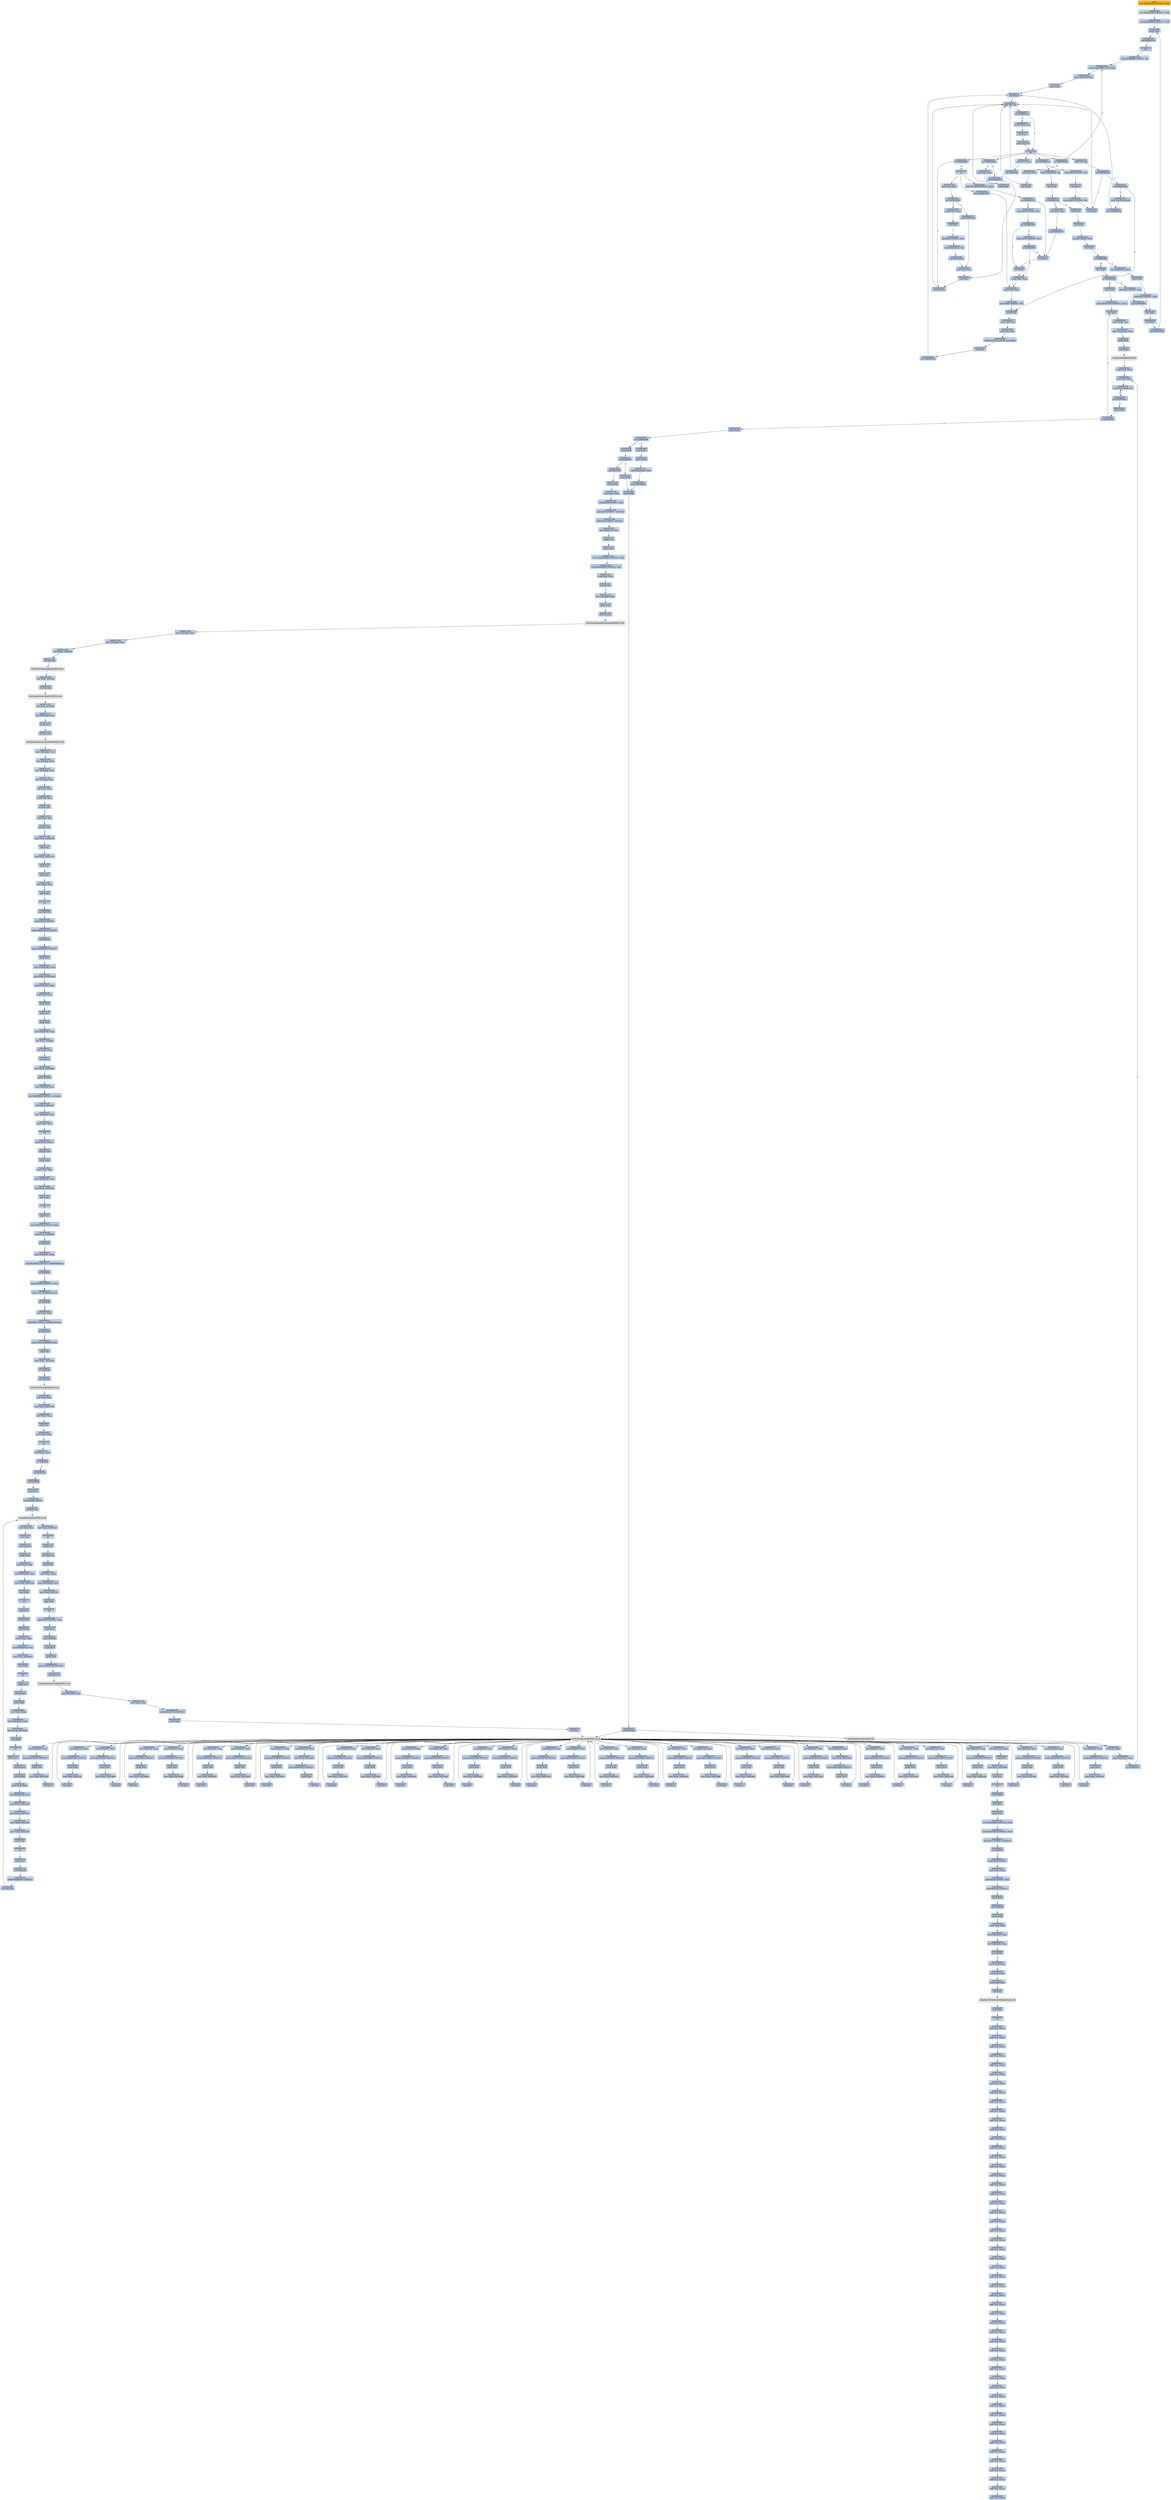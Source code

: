 digraph G {
node[shape=rectangle,style=filled,fillcolor=lightsteelblue,color=lightsteelblue]
bgcolor="transparent"
a0x004b2000movl_0x4001d0UINT32_ebx[label="start\nmovl $0x4001d0<UINT32>, %ebx",fillcolor="orange",color="lightgrey"];
a0x004b2005movl_0x401000UINT32_edi[label="0x004b2005\nmovl $0x401000<UINT32>, %edi"];
a0x004b200amovl_0x49eb6dUINT32_esi[label="0x004b200a\nmovl $0x49eb6d<UINT32>, %esi"];
a0x004b200fpushl_ebx[label="0x004b200f\npushl %ebx"];
a0x004b2010call_0x004b201f[label="0x004b2010\ncall 0x004b201f"];
a0x004b201fcld_[label="0x004b201f\ncld "];
a0x004b2020movb_0xffffff80UINT8_dl[label="0x004b2020\nmovb $0xffffff80<UINT8>, %dl"];
a0x004b2022movsb_ds_esi__es_edi_[label="0x004b2022\nmovsb %ds:(%esi), %es:(%edi)"];
a0x004b2023pushl_0x2UINT8[label="0x004b2023\npushl $0x2<UINT8>"];
a0x004b2025popl_ebx[label="0x004b2025\npopl %ebx"];
a0x004b2026call_esp_[label="0x004b2026\ncall (%esp)"];
a0x004b2015addb_dl_dl[label="0x004b2015\naddb %dl, %dl"];
a0x004b2017jne_0x004b201e[label="0x004b2017\njne 0x004b201e"];
a0x004b2019movb_esi__dl[label="0x004b2019\nmovb (%esi), %dl"];
a0x004b201bincl_esi[label="0x004b201b\nincl %esi"];
a0x004b201cadcb_dl_dl[label="0x004b201c\nadcb %dl, %dl"];
a0x004b201eret[label="0x004b201e\nret"];
a0x004b2029jae_0x004b2022[label="0x004b2029\njae 0x004b2022"];
a0x004b202bxorl_ecx_ecx[label="0x004b202b\nxorl %ecx, %ecx"];
a0x004b202dcall_esp_[label="0x004b202d\ncall (%esp)"];
a0x004b2030jae_0x004b204a[label="0x004b2030\njae 0x004b204a"];
a0x004b2032xorl_eax_eax[label="0x004b2032\nxorl %eax, %eax"];
a0x004b2034call_esp_[label="0x004b2034\ncall (%esp)"];
a0x004b2037jae_0x004b205a[label="0x004b2037\njae 0x004b205a"];
a0x004b2039movb_0x2UINT8_bl[label="0x004b2039\nmovb $0x2<UINT8>, %bl"];
a0x004b203bincl_ecx[label="0x004b203b\nincl %ecx"];
a0x004b203cmovb_0x10UINT8_al[label="0x004b203c\nmovb $0x10<UINT8>, %al"];
a0x004b203ecall_esp_[label="0x004b203e\ncall (%esp)"];
a0x004b2041adcb_al_al[label="0x004b2041\nadcb %al, %al"];
a0x004b2043jae_0x004b203e[label="0x004b2043\njae 0x004b203e"];
a0x004b2045jne_0x004b2086[label="0x004b2045\njne 0x004b2086"];
a0x004b2086pushl_esi[label="0x004b2086\npushl %esi"];
a0x004b2087movl_edi_esi[label="0x004b2087\nmovl %edi, %esi"];
a0x004b2089subl_eax_esi[label="0x004b2089\nsubl %eax, %esi"];
a0x004b208brepz_movsb_ds_esi__es_edi_[label="0x004b208b\nrepz movsb %ds:(%esi), %es:(%edi)"];
a0x004b208dpopl_esi[label="0x004b208d\npopl %esi"];
a0x004b208ejmp_0x004b2026[label="0x004b208e\njmp 0x004b2026"];
a0x004b2047stosb_al_es_edi_[label="0x004b2047\nstosb %al, %es:(%edi)"];
a0x004b2048jmp_0x004b2026[label="0x004b2048\njmp 0x004b2026"];
a0x004b205alodsb_ds_esi__al[label="0x004b205a\nlodsb %ds:(%esi), %al"];
a0x004b205bshrl_eax[label="0x004b205b\nshrl %eax"];
a0x004b205dje_0x004b20a0[label="0x004b205d\nje 0x004b20a0"];
a0x004b205fadcl_ecx_ecx[label="0x004b205f\nadcl %ecx, %ecx"];
a0x004b2061jmp_0x004b207f[label="0x004b2061\njmp 0x004b207f"];
a0x004b207fincl_ecx[label="0x004b207f\nincl %ecx"];
a0x004b2080incl_ecx[label="0x004b2080\nincl %ecx"];
a0x004b2081xchgl_eax_ebp[label="0x004b2081\nxchgl %eax, %ebp"];
a0x004b2082movl_ebp_eax[label="0x004b2082\nmovl %ebp, %eax"];
a0x004b2084movb_0x1UINT8_bl[label="0x004b2084\nmovb $0x1<UINT8>, %bl"];
a0x004b204acall_0x004b2092[label="0x004b204a\ncall 0x004b2092"];
a0x004b2092incl_ecx[label="0x004b2092\nincl %ecx"];
a0x004b2093call_0x4esp_[label="0x004b2093\ncall 0x4(%esp)"];
a0x004b2097adcl_ecx_ecx[label="0x004b2097\nadcl %ecx, %ecx"];
a0x004b2099call_0x4esp_[label="0x004b2099\ncall 0x4(%esp)"];
a0x004b209djb_0x004b2093[label="0x004b209d\njb 0x004b2093"];
a0x004b209fret[label="0x004b209f\nret"];
a0x004b204fsubl_ebx_ecx[label="0x004b204f\nsubl %ebx, %ecx"];
a0x004b2051jne_0x004b2063[label="0x004b2051\njne 0x004b2063"];
a0x004b2063xchgl_eax_ecx[label="0x004b2063\nxchgl %eax, %ecx"];
a0x004b2064decl_eax[label="0x004b2064\ndecl %eax"];
a0x004b2065shll_0x8UINT8_eax[label="0x004b2065\nshll $0x8<UINT8>, %eax"];
a0x004b2068lodsb_ds_esi__al[label="0x004b2068\nlodsb %ds:(%esi), %al"];
a0x004b2069call_0x004b2090[label="0x004b2069\ncall 0x004b2090"];
a0x004b2090xorl_ecx_ecx[label="0x004b2090\nxorl %ecx, %ecx"];
a0x004b206ecmpl_0x7d00UINT32_eax[label="0x004b206e\ncmpl $0x7d00<UINT32>, %eax"];
a0x004b2073jae_0x004b207f[label="0x004b2073\njae 0x004b207f"];
a0x004b2075cmpb_0x5UINT8_ah[label="0x004b2075\ncmpb $0x5<UINT8>, %ah"];
a0x004b2078jae_0x004b2080[label="0x004b2078\njae 0x004b2080"];
a0x004b207acmpl_0x7fUINT8_eax[label="0x004b207a\ncmpl $0x7f<UINT8>, %eax"];
a0x004b207dja_0x004b2081[label="0x004b207d\nja 0x004b2081"];
a0x004b2053call_0x004b2090[label="0x004b2053\ncall 0x004b2090"];
a0x004b2058jmp_0x004b2082[label="0x004b2058\njmp 0x004b2082"];
a0x004b20a0popl_edi[label="0x004b20a0\npopl %edi"];
a0x004b20a1popl_ebx[label="0x004b20a1\npopl %ebx"];
a0x004b20a2movzwl_ebx__edi[label="0x004b20a2\nmovzwl (%ebx), %edi"];
a0x004b20a5decl_edi[label="0x004b20a5\ndecl %edi"];
a0x004b20a6je_0x004b20b0[label="0x004b20a6\nje 0x004b20b0"];
a0x004b20a8decl_edi[label="0x004b20a8\ndecl %edi"];
a0x004b20a9je_0x004b20be[label="0x004b20a9\nje 0x004b20be"];
a0x004b20abshll_0xcUINT8_edi[label="0x004b20ab\nshll $0xc<UINT8>, %edi"];
a0x004b20aejmp_0x004b20b7[label="0x004b20ae\njmp 0x004b20b7"];
a0x004b20b7incl_ebx[label="0x004b20b7\nincl %ebx"];
a0x004b20b8incl_ebx[label="0x004b20b8\nincl %ebx"];
a0x004b20b9jmp_0x004b200f[label="0x004b20b9\njmp 0x004b200f"];
a0x004b20b0movl_0x2ebx__edi[label="0x004b20b0\nmovl 0x2(%ebx), %edi"];
a0x004b20b3pushl_edi[label="0x004b20b3\npushl %edi"];
a0x004b20b4addl_0x4UINT8_ebx[label="0x004b20b4\naddl $0x4<UINT8>, %ebx"];
a0x004b20bepopl_edi[label="0x004b20be\npopl %edi"];
a0x004b20bfmovl_0x4b2128UINT32_ebx[label="0x004b20bf\nmovl $0x4b2128<UINT32>, %ebx"];
a0x004b20c4incl_edi[label="0x004b20c4\nincl %edi"];
a0x004b20c5movl_edi__esi[label="0x004b20c5\nmovl (%edi), %esi"];
a0x004b20c7scasl_es_edi__eax[label="0x004b20c7\nscasl %es:(%edi), %eax"];
a0x004b20c8pushl_edi[label="0x004b20c8\npushl %edi"];
a0x004b20c9call_ebx_[label="0x004b20c9\ncall (%ebx)"];
LoadLibraryA_kernel32_dll[label="LoadLibraryA@kernel32.dll",fillcolor="lightgrey",color="lightgrey"];
a0x004b20cbxchgl_eax_ebp[label="0x004b20cb\nxchgl %eax, %ebp"];
a0x004b20ccxorl_eax_eax[label="0x004b20cc\nxorl %eax, %eax"];
a0x004b20cescasb_es_edi__al[label="0x004b20ce\nscasb %es:(%edi), %al"];
a0x004b20cfjne_0x004b20ce[label="0x004b20cf\njne 0x004b20ce"];
a0x004b20d1decb_edi_[label="0x004b20d1\ndecb (%edi)"];
a0x004b20d3je_0x004b20c4[label="0x004b20d3\nje 0x004b20c4"];
a0x004b20d5decb_edi_[label="0x004b20d5\ndecb (%edi)"];
a0x004b20d7jne_0x004b20df[label="0x004b20d7\njne 0x004b20df"];
a0x004b20dfdecb_edi_[label="0x004b20df\ndecb (%edi)"];
a0x004b20e1je_0x00409de6[label="0x004b20e1\nje 0x00409de6"];
a0x004b20e7pushl_edi[label="0x004b20e7\npushl %edi"];
a0x004b20e8pushl_ebp[label="0x004b20e8\npushl %ebp"];
a0x004b20e9call_0x4ebx_[label="0x004b20e9\ncall 0x4(%ebx)"];
GetProcAddress_kernel32_dll[label="GetProcAddress@kernel32.dll",fillcolor="lightgrey",color="lightgrey"];
a0x004b20ecorl_eax_esi_[label="0x004b20ec\norl %eax, (%esi)"];
a0x004b20eelodsl_ds_esi__eax[label="0x004b20ee\nlodsl %ds:(%esi), %eax"];
a0x004b20efjne_0x004b20cc[label="0x004b20ef\njne 0x004b20cc"];
a0x004b20d9incl_edi[label="0x004b20d9\nincl %edi"];
a0x004b20dapushl_edi_[label="0x004b20da\npushl (%edi)"];
a0x004b20dcscasl_es_edi__eax[label="0x004b20dc\nscasl %es:(%edi), %eax"];
a0x004b20ddjmp_0x004b20e8[label="0x004b20dd\njmp 0x004b20e8"];
GetProcAddress_KERNEL32_dll[label="GetProcAddress@KERNEL32.dll",fillcolor="lightgrey",color="lightgrey"];
a0x00409de6call_0x411500[label="0x00409de6\ncall 0x411500"];
a0x00411500pushl_ebp[label="0x00411500\npushl %ebp"];
a0x00411501movl_esp_ebp[label="0x00411501\nmovl %esp, %ebp"];
a0x00411503subl_0x14UINT8_esp[label="0x00411503\nsubl $0x14<UINT8>, %esp"];
a0x00411506andl_0x0UINT8__12ebp_[label="0x00411506\nandl $0x0<UINT8>, -12(%ebp)"];
a0x0041150aandl_0x0UINT8__8ebp_[label="0x0041150a\nandl $0x0<UINT8>, -8(%ebp)"];
a0x0041150emovl_0x42a130_eax[label="0x0041150e\nmovl 0x42a130, %eax"];
a0x00411513pushl_esi[label="0x00411513\npushl %esi"];
a0x00411514pushl_edi[label="0x00411514\npushl %edi"];
a0x00411515movl_0xbb40e64eUINT32_edi[label="0x00411515\nmovl $0xbb40e64e<UINT32>, %edi"];
a0x0041151amovl_0xffff0000UINT32_esi[label="0x0041151a\nmovl $0xffff0000<UINT32>, %esi"];
a0x0041151fcmpl_edi_eax[label="0x0041151f\ncmpl %edi, %eax"];
a0x00411521je_0x411530[label="0x00411521\nje 0x411530"];
a0x00411530leal__12ebp__eax[label="0x00411530\nleal -12(%ebp), %eax"];
a0x00411533pushl_eax[label="0x00411533\npushl %eax"];
a0x00411534call_0x41a250[label="0x00411534\ncall 0x41a250"];
GetSystemTimeAsFileTime_KERNEL32_dll[label="GetSystemTimeAsFileTime@KERNEL32.dll",fillcolor="lightgrey",color="lightgrey"];
a0x0041153amovl__8ebp__eax[label="0x0041153a\nmovl -8(%ebp), %eax"];
a0x0041153dxorl__12ebp__eax[label="0x0041153d\nxorl -12(%ebp), %eax"];
a0x00411540movl_eax__4ebp_[label="0x00411540\nmovl %eax, -4(%ebp)"];
a0x00411543call_0x41a1f0[label="0x00411543\ncall 0x41a1f0"];
GetCurrentThreadId_KERNEL32_dll[label="GetCurrentThreadId@KERNEL32.dll",fillcolor="lightgrey",color="lightgrey"];
a0x00411549xorl_eax__4ebp_[label="0x00411549\nxorl %eax, -4(%ebp)"];
a0x0041154ccall_0x41a0dc[label="0x0041154c\ncall 0x41a0dc"];
GetCurrentProcessId_KERNEL32_dll[label="GetCurrentProcessId@KERNEL32.dll",fillcolor="lightgrey",color="lightgrey"];
a0x00411552xorl_eax__4ebp_[label="0x00411552\nxorl %eax, -4(%ebp)"];
a0x00411555leal__20ebp__eax[label="0x00411555\nleal -20(%ebp), %eax"];
a0x00411558pushl_eax[label="0x00411558\npushl %eax"];
a0x00411559call_0x41a24c[label="0x00411559\ncall 0x41a24c"];
QueryPerformanceCounter_KERNEL32_dll[label="QueryPerformanceCounter@KERNEL32.dll",fillcolor="lightgrey",color="lightgrey"];
a0x0041155fmovl__16ebp__ecx[label="0x0041155f\nmovl -16(%ebp), %ecx"];
a0x00411562leal__4ebp__eax[label="0x00411562\nleal -4(%ebp), %eax"];
a0x00411565xorl__20ebp__ecx[label="0x00411565\nxorl -20(%ebp), %ecx"];
a0x00411568xorl__4ebp__ecx[label="0x00411568\nxorl -4(%ebp), %ecx"];
a0x0041156bxorl_eax_ecx[label="0x0041156b\nxorl %eax, %ecx"];
a0x0041156dcmpl_edi_ecx[label="0x0041156d\ncmpl %edi, %ecx"];
a0x0041156fjne_0x411578[label="0x0041156f\njne 0x411578"];
a0x00411578testl_ecx_esi[label="0x00411578\ntestl %ecx, %esi"];
a0x0041157ajne_0x411588[label="0x0041157a\njne 0x411588"];
a0x00411588movl_ecx_0x42a130[label="0x00411588\nmovl %ecx, 0x42a130"];
a0x0041158enotl_ecx[label="0x0041158e\nnotl %ecx"];
a0x00411590movl_ecx_0x42a134[label="0x00411590\nmovl %ecx, 0x42a134"];
a0x00411596popl_edi[label="0x00411596\npopl %edi"];
a0x00411597popl_esi[label="0x00411597\npopl %esi"];
a0x00411598movl_ebp_esp[label="0x00411598\nmovl %ebp, %esp"];
a0x0041159apopl_ebp[label="0x0041159a\npopl %ebp"];
a0x0041159bret[label="0x0041159b\nret"];
a0x00409debjmp_0x409c6b[label="0x00409deb\njmp 0x409c6b"];
a0x00409c6bpushl_0x14UINT8[label="0x00409c6b\npushl $0x14<UINT8>"];
a0x00409c6dpushl_0x427250UINT32[label="0x00409c6d\npushl $0x427250<UINT32>"];
a0x00409c72call_0x40bcc0[label="0x00409c72\ncall 0x40bcc0"];
a0x0040bcc0pushl_0x409240UINT32[label="0x0040bcc0\npushl $0x409240<UINT32>"];
a0x0040bcc5pushl_fs_0[label="0x0040bcc5\npushl %fs:0"];
a0x0040bcccmovl_0x10esp__eax[label="0x0040bccc\nmovl 0x10(%esp), %eax"];
a0x0040bcd0movl_ebp_0x10esp_[label="0x0040bcd0\nmovl %ebp, 0x10(%esp)"];
a0x0040bcd4leal_0x10esp__ebp[label="0x0040bcd4\nleal 0x10(%esp), %ebp"];
a0x0040bcd8subl_eax_esp[label="0x0040bcd8\nsubl %eax, %esp"];
a0x0040bcdapushl_ebx[label="0x0040bcda\npushl %ebx"];
a0x0040bcdbpushl_esi[label="0x0040bcdb\npushl %esi"];
a0x0040bcdcpushl_edi[label="0x0040bcdc\npushl %edi"];
a0x0040bcddmovl_0x42a130_eax[label="0x0040bcdd\nmovl 0x42a130, %eax"];
a0x0040bce2xorl_eax__4ebp_[label="0x0040bce2\nxorl %eax, -4(%ebp)"];
a0x0040bce5xorl_ebp_eax[label="0x0040bce5\nxorl %ebp, %eax"];
a0x0040bce7pushl_eax[label="0x0040bce7\npushl %eax"];
a0x0040bce8movl_esp__24ebp_[label="0x0040bce8\nmovl %esp, -24(%ebp)"];
a0x0040bcebpushl__8ebp_[label="0x0040bceb\npushl -8(%ebp)"];
a0x0040bceemovl__4ebp__eax[label="0x0040bcee\nmovl -4(%ebp), %eax"];
a0x0040bcf1movl_0xfffffffeUINT32__4ebp_[label="0x0040bcf1\nmovl $0xfffffffe<UINT32>, -4(%ebp)"];
a0x0040bcf8movl_eax__8ebp_[label="0x0040bcf8\nmovl %eax, -8(%ebp)"];
a0x0040bcfbleal__16ebp__eax[label="0x0040bcfb\nleal -16(%ebp), %eax"];
a0x0040bcfemovl_eax_fs_0[label="0x0040bcfe\nmovl %eax, %fs:0"];
a0x0040bd04ret[label="0x0040bd04\nret"];
a0x00409c77pushl_0x1UINT8[label="0x00409c77\npushl $0x1<UINT8>"];
a0x00409c79call_0x4114b3[label="0x00409c79\ncall 0x4114b3"];
a0x004114b3pushl_ebp[label="0x004114b3\npushl %ebp"];
a0x004114b4movl_esp_ebp[label="0x004114b4\nmovl %esp, %ebp"];
a0x004114b6movl_0x8ebp__eax[label="0x004114b6\nmovl 0x8(%ebp), %eax"];
a0x004114b9movl_eax_0x430ca8[label="0x004114b9\nmovl %eax, 0x430ca8"];
a0x004114bepopl_ebp[label="0x004114be\npopl %ebp"];
a0x004114bfret[label="0x004114bf\nret"];
a0x00409c7epopl_ecx[label="0x00409c7e\npopl %ecx"];
a0x00409c7fmovl_0x5a4dUINT32_eax[label="0x00409c7f\nmovl $0x5a4d<UINT32>, %eax"];
a0x00409c84cmpw_ax_0x400000[label="0x00409c84\ncmpw %ax, 0x400000"];
a0x00409c8bje_0x409c91[label="0x00409c8b\nje 0x409c91"];
a0x00409c91movl_0x40003c_eax[label="0x00409c91\nmovl 0x40003c, %eax"];
a0x00409c96cmpl_0x4550UINT32_0x400000eax_[label="0x00409c96\ncmpl $0x4550<UINT32>, 0x400000(%eax)"];
a0x00409ca0jne_0x409c8d[label="0x00409ca0\njne 0x409c8d"];
a0x00409ca2movl_0x10bUINT32_ecx[label="0x00409ca2\nmovl $0x10b<UINT32>, %ecx"];
a0x00409ca7cmpw_cx_0x400018eax_[label="0x00409ca7\ncmpw %cx, 0x400018(%eax)"];
a0x00409caejne_0x409c8d[label="0x00409cae\njne 0x409c8d"];
a0x00409cb0xorl_ebx_ebx[label="0x00409cb0\nxorl %ebx, %ebx"];
a0x00409cb2cmpl_0xeUINT8_0x400074eax_[label="0x00409cb2\ncmpl $0xe<UINT8>, 0x400074(%eax)"];
a0x00409cb9jbe_0x409cc4[label="0x00409cb9\njbe 0x409cc4"];
a0x00409cbbcmpl_ebx_0x4000e8eax_[label="0x00409cbb\ncmpl %ebx, 0x4000e8(%eax)"];
a0x00409cc1setne_bl[label="0x00409cc1\nsetne %bl"];
a0x00409cc4movl_ebx__28ebp_[label="0x00409cc4\nmovl %ebx, -28(%ebp)"];
a0x00409cc7call_0x40bdf0[label="0x00409cc7\ncall 0x40bdf0"];
a0x0040bdf0call_0x41a23c[label="0x0040bdf0\ncall 0x41a23c"];
GetProcessHeap_KERNEL32_dll[label="GetProcessHeap@KERNEL32.dll",fillcolor="lightgrey",color="lightgrey"];
a0x0040bdf6xorl_ecx_ecx[label="0x0040bdf6\nxorl %ecx, %ecx"];
a0x0040bdf8movl_eax_0x431308[label="0x0040bdf8\nmovl %eax, 0x431308"];
a0x0040bdfdtestl_eax_eax[label="0x0040bdfd\ntestl %eax, %eax"];
a0x0040bdffsetne_cl[label="0x0040bdff\nsetne %cl"];
a0x0040be02movl_ecx_eax[label="0x0040be02\nmovl %ecx, %eax"];
a0x0040be04ret[label="0x0040be04\nret"];
a0x00409ccctestl_eax_eax[label="0x00409ccc\ntestl %eax, %eax"];
a0x00409ccejne_0x409cd8[label="0x00409cce\njne 0x409cd8"];
a0x00409cd8call_0x40ad2e[label="0x00409cd8\ncall 0x40ad2e"];
a0x0040ad2ecall_0x4070f9[label="0x0040ad2e\ncall 0x4070f9"];
a0x004070f9pushl_esi[label="0x004070f9\npushl %esi"];
a0x004070fapushl_0x0UINT8[label="0x004070fa\npushl $0x0<UINT8>"];
a0x004070fccall_0x41a1b8[label="0x004070fc\ncall 0x41a1b8"];
EncodePointer_KERNEL32_dll[label="EncodePointer@KERNEL32.dll",fillcolor="lightgrey",color="lightgrey"];
a0x00407102movl_eax_esi[label="0x00407102\nmovl %eax, %esi"];
a0x00407104pushl_esi[label="0x00407104\npushl %esi"];
a0x00407105call_0x40ba72[label="0x00407105\ncall 0x40ba72"];
a0x0040ba72pushl_ebp[label="0x0040ba72\npushl %ebp"];
a0x0040ba73movl_esp_ebp[label="0x0040ba73\nmovl %esp, %ebp"];
a0x0040ba75movl_0x8ebp__eax[label="0x0040ba75\nmovl 0x8(%ebp), %eax"];
a0x0040ba78movl_eax_0x4312e0[label="0x0040ba78\nmovl %eax, 0x4312e0"];
a0x0040ba7dpopl_ebp[label="0x0040ba7d\npopl %ebp"];
a0x0040ba7eret[label="0x0040ba7e\nret"];
a0x0040710apushl_esi[label="0x0040710a\npushl %esi"];
a0x0040710bcall_0x409f15[label="0x0040710b\ncall 0x409f15"];
a0x00409f15pushl_ebp[label="0x00409f15\npushl %ebp"];
a0x00409f16movl_esp_ebp[label="0x00409f16\nmovl %esp, %ebp"];
a0x00409f18movl_0x8ebp__eax[label="0x00409f18\nmovl 0x8(%ebp), %eax"];
a0x00409f1bmovl_eax_0x430b30[label="0x00409f1b\nmovl %eax, 0x430b30"];
a0x00409f20popl_ebp[label="0x00409f20\npopl %ebp"];
a0x00409f21ret[label="0x00409f21\nret"];
a0x00407110pushl_esi[label="0x00407110\npushl %esi"];
a0x00407111call_0x40ba7f[label="0x00407111\ncall 0x40ba7f"];
a0x0040ba7fpushl_ebp[label="0x0040ba7f\npushl %ebp"];
a0x0040ba80movl_esp_ebp[label="0x0040ba80\nmovl %esp, %ebp"];
a0x0040ba82movl_0x8ebp__eax[label="0x0040ba82\nmovl 0x8(%ebp), %eax"];
a0x0040ba85movl_eax_0x4312e4[label="0x0040ba85\nmovl %eax, 0x4312e4"];
a0x0040ba8apopl_ebp[label="0x0040ba8a\npopl %ebp"];
a0x0040ba8bret[label="0x0040ba8b\nret"];
a0x00407116pushl_esi[label="0x00407116\npushl %esi"];
a0x00407117call_0x40ba99[label="0x00407117\ncall 0x40ba99"];
a0x0040ba99pushl_ebp[label="0x0040ba99\npushl %ebp"];
a0x0040ba9amovl_esp_ebp[label="0x0040ba9a\nmovl %esp, %ebp"];
a0x0040ba9cmovl_0x8ebp__eax[label="0x0040ba9c\nmovl 0x8(%ebp), %eax"];
a0x0040ba9fmovl_eax_0x4312e8[label="0x0040ba9f\nmovl %eax, 0x4312e8"];
a0x0040baa4movl_eax_0x4312ec[label="0x0040baa4\nmovl %eax, 0x4312ec"];
a0x0040baa9movl_eax_0x4312f0[label="0x0040baa9\nmovl %eax, 0x4312f0"];
a0x0040baaemovl_eax_0x4312f4[label="0x0040baae\nmovl %eax, 0x4312f4"];
a0x0040bab3popl_ebp[label="0x0040bab3\npopl %ebp"];
a0x0040bab4ret[label="0x0040bab4\nret"];
a0x0040711cpushl_esi[label="0x0040711c\npushl %esi"];
a0x0040711dcall_0x40ba3b[label="0x0040711d\ncall 0x40ba3b"];
a0x0040ba3bpushl_0x40ba07UINT32[label="0x0040ba3b\npushl $0x40ba07<UINT32>"];
a0x0040ba40call_0x41a1b8[label="0x0040ba40\ncall 0x41a1b8"];
a0x0040ba46movl_eax_0x4312dc[label="0x0040ba46\nmovl %eax, 0x4312dc"];
a0x0040ba4bret[label="0x0040ba4b\nret"];
a0x00407122pushl_esi[label="0x00407122\npushl %esi"];
a0x00407123call_0x40bcaa[label="0x00407123\ncall 0x40bcaa"];
a0x0040bcaapushl_ebp[label="0x0040bcaa\npushl %ebp"];
a0x0040bcabmovl_esp_ebp[label="0x0040bcab\nmovl %esp, %ebp"];
a0x0040bcadmovl_0x8ebp__eax[label="0x0040bcad\nmovl 0x8(%ebp), %eax"];
a0x0040bcb0movl_eax_0x4312fc[label="0x0040bcb0\nmovl %eax, 0x4312fc"];
a0x0040bcb5popl_ebp[label="0x0040bcb5\npopl %ebp"];
a0x0040bcb6ret[label="0x0040bcb6\nret"];
a0x00407128addl_0x18UINT8_esp[label="0x00407128\naddl $0x18<UINT8>, %esp"];
a0x0040712bpopl_esi[label="0x0040712b\npopl %esi"];
a0x0040712cjmp_0x40b146[label="0x0040712c\njmp 0x40b146"];
a0x0040b146pushl_esi[label="0x0040b146\npushl %esi"];
a0x0040b147pushl_edi[label="0x0040b147\npushl %edi"];
a0x0040b148pushl_0x423758UINT32[label="0x0040b148\npushl $0x423758<UINT32>"];
a0x0040b14dcall_0x41a174[label="0x0040b14d\ncall 0x41a174"];
GetModuleHandleW_KERNEL32_dll[label="GetModuleHandleW@KERNEL32.dll",fillcolor="lightgrey",color="lightgrey"];
a0x0040b153movl_0x41a18c_esi[label="0x0040b153\nmovl 0x41a18c, %esi"];
a0x0040b159movl_eax_edi[label="0x0040b159\nmovl %eax, %edi"];
a0x0040b15bpushl_0x423774UINT32[label="0x0040b15b\npushl $0x423774<UINT32>"];
a0x0040b160pushl_edi[label="0x0040b160\npushl %edi"];
a0x0040b161call_esi[label="0x0040b161\ncall %esi"];
a0x0040b163xorl_0x42a130_eax[label="0x0040b163\nxorl 0x42a130, %eax"];
a0x0040b169pushl_0x423780UINT32[label="0x0040b169\npushl $0x423780<UINT32>"];
a0x0040b16epushl_edi[label="0x0040b16e\npushl %edi"];
a0x0040b16fmovl_eax_0x455ce0[label="0x0040b16f\nmovl %eax, 0x455ce0"];
a0x0040b174call_esi[label="0x0040b174\ncall %esi"];
a0x0040b176xorl_0x42a130_eax[label="0x0040b176\nxorl 0x42a130, %eax"];
a0x0040b17cpushl_0x423788UINT32[label="0x0040b17c\npushl $0x423788<UINT32>"];
a0x0040b181pushl_edi[label="0x0040b181\npushl %edi"];
a0x0040b182movl_eax_0x455ce4[label="0x0040b182\nmovl %eax, 0x455ce4"];
a0x0040b187call_esi[label="0x0040b187\ncall %esi"];
a0x0040b189xorl_0x42a130_eax[label="0x0040b189\nxorl 0x42a130, %eax"];
a0x0040b18fpushl_0x423794UINT32[label="0x0040b18f\npushl $0x423794<UINT32>"];
a0x0040b194pushl_edi[label="0x0040b194\npushl %edi"];
a0x0040b195movl_eax_0x455ce8[label="0x0040b195\nmovl %eax, 0x455ce8"];
a0x0040b19acall_esi[label="0x0040b19a\ncall %esi"];
a0x0040b19cxorl_0x42a130_eax[label="0x0040b19c\nxorl 0x42a130, %eax"];
a0x0040b1a2pushl_0x4237a0UINT32[label="0x0040b1a2\npushl $0x4237a0<UINT32>"];
a0x0040b1a7pushl_edi[label="0x0040b1a7\npushl %edi"];
a0x0040b1a8movl_eax_0x455cec[label="0x0040b1a8\nmovl %eax, 0x455cec"];
a0x0040b1adcall_esi[label="0x0040b1ad\ncall %esi"];
a0x0040b1afxorl_0x42a130_eax[label="0x0040b1af\nxorl 0x42a130, %eax"];
a0x0040b1b5pushl_0x4237bcUINT32[label="0x0040b1b5\npushl $0x4237bc<UINT32>"];
a0x0040b1bapushl_edi[label="0x0040b1ba\npushl %edi"];
a0x0040b1bbmovl_eax_0x455cf0[label="0x0040b1bb\nmovl %eax, 0x455cf0"];
a0x0040b1c0call_esi[label="0x0040b1c0\ncall %esi"];
a0x0040b1c2xorl_0x42a130_eax[label="0x0040b1c2\nxorl 0x42a130, %eax"];
a0x0040b1c8pushl_0x4237ccUINT32[label="0x0040b1c8\npushl $0x4237cc<UINT32>"];
a0x0040b1cdpushl_edi[label="0x0040b1cd\npushl %edi"];
a0x0040b1cemovl_eax_0x455cf4[label="0x0040b1ce\nmovl %eax, 0x455cf4"];
a0x0040b1d3call_esi[label="0x0040b1d3\ncall %esi"];
a0x0040b1d5xorl_0x42a130_eax[label="0x0040b1d5\nxorl 0x42a130, %eax"];
a0x0040b1dbpushl_0x4237e0UINT32[label="0x0040b1db\npushl $0x4237e0<UINT32>"];
a0x0040b1e0pushl_edi[label="0x0040b1e0\npushl %edi"];
a0x0040b1e1movl_eax_0x455cf8[label="0x0040b1e1\nmovl %eax, 0x455cf8"];
a0x0040b1e6call_esi[label="0x0040b1e6\ncall %esi"];
a0x0040b1e8xorl_0x42a130_eax[label="0x0040b1e8\nxorl 0x42a130, %eax"];
a0x0040b1eepushl_0x4237f8UINT32[label="0x0040b1ee\npushl $0x4237f8<UINT32>"];
a0x0040b1f3pushl_edi[label="0x0040b1f3\npushl %edi"];
a0x0040b1f4movl_eax_0x455cfc[label="0x0040b1f4\nmovl %eax, 0x455cfc"];
a0x0040b1f9call_esi[label="0x0040b1f9\ncall %esi"];
a0x0040b1fbxorl_0x42a130_eax[label="0x0040b1fb\nxorl 0x42a130, %eax"];
a0x0040b201pushl_0x423810UINT32[label="0x0040b201\npushl $0x423810<UINT32>"];
a0x0040b206pushl_edi[label="0x0040b206\npushl %edi"];
a0x0040b207movl_eax_0x455d00[label="0x0040b207\nmovl %eax, 0x455d00"];
a0x0040b20ccall_esi[label="0x0040b20c\ncall %esi"];
a0x0040b20exorl_0x42a130_eax[label="0x0040b20e\nxorl 0x42a130, %eax"];
a0x0040b214pushl_0x423824UINT32[label="0x0040b214\npushl $0x423824<UINT32>"];
a0x0040b219pushl_edi[label="0x0040b219\npushl %edi"];
a0x0040b21amovl_eax_0x455d04[label="0x0040b21a\nmovl %eax, 0x455d04"];
a0x0040b21fcall_esi[label="0x0040b21f\ncall %esi"];
a0x0040b221xorl_0x42a130_eax[label="0x0040b221\nxorl 0x42a130, %eax"];
a0x0040b227pushl_0x423844UINT32[label="0x0040b227\npushl $0x423844<UINT32>"];
a0x0040b22cpushl_edi[label="0x0040b22c\npushl %edi"];
a0x0040b22dmovl_eax_0x455d08[label="0x0040b22d\nmovl %eax, 0x455d08"];
a0x0040b232call_esi[label="0x0040b232\ncall %esi"];
a0x0040b234xorl_0x42a130_eax[label="0x0040b234\nxorl 0x42a130, %eax"];
a0x0040b23apushl_0x42385cUINT32[label="0x0040b23a\npushl $0x42385c<UINT32>"];
a0x0040b23fpushl_edi[label="0x0040b23f\npushl %edi"];
a0x0040b240movl_eax_0x455d0c[label="0x0040b240\nmovl %eax, 0x455d0c"];
a0x0040b245call_esi[label="0x0040b245\ncall %esi"];
a0x0040b247xorl_0x42a130_eax[label="0x0040b247\nxorl 0x42a130, %eax"];
a0x0040b24dpushl_0x423874UINT32[label="0x0040b24d\npushl $0x423874<UINT32>"];
a0x0040b252pushl_edi[label="0x0040b252\npushl %edi"];
a0x0040b253movl_eax_0x455d10[label="0x0040b253\nmovl %eax, 0x455d10"];
a0x0040b258call_esi[label="0x0040b258\ncall %esi"];
a0x0040b25axorl_0x42a130_eax[label="0x0040b25a\nxorl 0x42a130, %eax"];
a0x0040b260pushl_0x423888UINT32[label="0x0040b260\npushl $0x423888<UINT32>"];
a0x0040b265pushl_edi[label="0x0040b265\npushl %edi"];
a0x0040b266movl_eax_0x455d14[label="0x0040b266\nmovl %eax, 0x455d14"];
a0x0040b26bcall_esi[label="0x0040b26b\ncall %esi"];
a0x0040b26dxorl_0x42a130_eax[label="0x0040b26d\nxorl 0x42a130, %eax"];
a0x0040b273movl_eax_0x455d18[label="0x0040b273\nmovl %eax, 0x455d18"];
a0x0040b278pushl_0x42389cUINT32[label="0x0040b278\npushl $0x42389c<UINT32>"];
a0x0040b27dpushl_edi[label="0x0040b27d\npushl %edi"];
a0x0040b27ecall_esi[label="0x0040b27e\ncall %esi"];
a0x0040b280xorl_0x42a130_eax[label="0x0040b280\nxorl 0x42a130, %eax"];
a0x0040b286pushl_0x4238b8UINT32[label="0x0040b286\npushl $0x4238b8<UINT32>"];
a0x0040b28bpushl_edi[label="0x0040b28b\npushl %edi"];
a0x0040b28cmovl_eax_0x455d1c[label="0x0040b28c\nmovl %eax, 0x455d1c"];
a0x0040b291call_esi[label="0x0040b291\ncall %esi"];
a0x0040b293xorl_0x42a130_eax[label="0x0040b293\nxorl 0x42a130, %eax"];
a0x0040b299pushl_0x4238d8UINT32[label="0x0040b299\npushl $0x4238d8<UINT32>"];
a0x0040b29epushl_edi[label="0x0040b29e\npushl %edi"];
a0x0040b29fmovl_eax_0x455d20[label="0x0040b29f\nmovl %eax, 0x455d20"];
a0x0040b2a4call_esi[label="0x0040b2a4\ncall %esi"];
a0x0040b2a6xorl_0x42a130_eax[label="0x0040b2a6\nxorl 0x42a130, %eax"];
a0x0040b2acpushl_0x4238f4UINT32[label="0x0040b2ac\npushl $0x4238f4<UINT32>"];
a0x0040b2b1pushl_edi[label="0x0040b2b1\npushl %edi"];
a0x0040b2b2movl_eax_0x455d24[label="0x0040b2b2\nmovl %eax, 0x455d24"];
a0x0040b2b7call_esi[label="0x0040b2b7\ncall %esi"];
a0x0040b2b9xorl_0x42a130_eax[label="0x0040b2b9\nxorl 0x42a130, %eax"];
a0x0040b2bfpushl_0x423914UINT32[label="0x0040b2bf\npushl $0x423914<UINT32>"];
a0x0040b2c4pushl_edi[label="0x0040b2c4\npushl %edi"];
a0x0040b2c5movl_eax_0x455d28[label="0x0040b2c5\nmovl %eax, 0x455d28"];
a0x0040b2cacall_esi[label="0x0040b2ca\ncall %esi"];
a0x0040b2ccxorl_0x42a130_eax[label="0x0040b2cc\nxorl 0x42a130, %eax"];
a0x0040b2d2pushl_0x423928UINT32[label="0x0040b2d2\npushl $0x423928<UINT32>"];
a0x0040b2d7pushl_edi[label="0x0040b2d7\npushl %edi"];
a0x0040b2d8movl_eax_0x455d2c[label="0x0040b2d8\nmovl %eax, 0x455d2c"];
a0x0040b2ddcall_esi[label="0x0040b2dd\ncall %esi"];
a0x0040b2dfxorl_0x42a130_eax[label="0x0040b2df\nxorl 0x42a130, %eax"];
a0x0040b2e5pushl_0x423944UINT32[label="0x0040b2e5\npushl $0x423944<UINT32>"];
a0x0040b2eapushl_edi[label="0x0040b2ea\npushl %edi"];
a0x0040b2ebmovl_eax_0x455d30[label="0x0040b2eb\nmovl %eax, 0x455d30"];
a0x0040b2f0call_esi[label="0x0040b2f0\ncall %esi"];
a0x0040b2f2xorl_0x42a130_eax[label="0x0040b2f2\nxorl 0x42a130, %eax"];
a0x0040b2f8pushl_0x423958UINT32[label="0x0040b2f8\npushl $0x423958<UINT32>"];
a0x0040b2fdpushl_edi[label="0x0040b2fd\npushl %edi"];
a0x0040b2femovl_eax_0x455d38[label="0x0040b2fe\nmovl %eax, 0x455d38"];
a0x0040b303call_esi[label="0x0040b303\ncall %esi"];
a0x0040b305xorl_0x42a130_eax[label="0x0040b305\nxorl 0x42a130, %eax"];
a0x0040b30bpushl_0x423968UINT32[label="0x0040b30b\npushl $0x423968<UINT32>"];
a0x0040b310pushl_edi[label="0x0040b310\npushl %edi"];
a0x0040b311movl_eax_0x455d34[label="0x0040b311\nmovl %eax, 0x455d34"];
a0x0040b316call_esi[label="0x0040b316\ncall %esi"];
a0x0040b318xorl_0x42a130_eax[label="0x0040b318\nxorl 0x42a130, %eax"];
a0x0040b31epushl_0x423978UINT32[label="0x0040b31e\npushl $0x423978<UINT32>"];
a0x0040b323pushl_edi[label="0x0040b323\npushl %edi"];
a0x0040b324movl_eax_0x455d3c[label="0x0040b324\nmovl %eax, 0x455d3c"];
a0x0040b329call_esi[label="0x0040b329\ncall %esi"];
a0x0040b32bxorl_0x42a130_eax[label="0x0040b32b\nxorl 0x42a130, %eax"];
a0x0040b331pushl_0x423988UINT32[label="0x0040b331\npushl $0x423988<UINT32>"];
a0x0040b336pushl_edi[label="0x0040b336\npushl %edi"];
a0x0040b337movl_eax_0x455d40[label="0x0040b337\nmovl %eax, 0x455d40"];
a0x0040b33ccall_esi[label="0x0040b33c\ncall %esi"];
a0x0040b33exorl_0x42a130_eax[label="0x0040b33e\nxorl 0x42a130, %eax"];
a0x0040b344pushl_0x423998UINT32[label="0x0040b344\npushl $0x423998<UINT32>"];
a0x0040b349pushl_edi[label="0x0040b349\npushl %edi"];
a0x0040b34amovl_eax_0x455d44[label="0x0040b34a\nmovl %eax, 0x455d44"];
a0x0040b34fcall_esi[label="0x0040b34f\ncall %esi"];
a0x0040b351xorl_0x42a130_eax[label="0x0040b351\nxorl 0x42a130, %eax"];
a0x0040b357pushl_0x4239b4UINT32[label="0x0040b357\npushl $0x4239b4<UINT32>"];
a0x0040b35cpushl_edi[label="0x0040b35c\npushl %edi"];
a0x0040b35dmovl_eax_0x455d48[label="0x0040b35d\nmovl %eax, 0x455d48"];
a0x0040b362call_esi[label="0x0040b362\ncall %esi"];
a0x0040b364xorl_0x42a130_eax[label="0x0040b364\nxorl 0x42a130, %eax"];
a0x0040b36apushl_0x4239c8UINT32[label="0x0040b36a\npushl $0x4239c8<UINT32>"];
a0x0040b36fpushl_edi[label="0x0040b36f\npushl %edi"];
a0x0040b370movl_eax_0x455d4c[label="0x0040b370\nmovl %eax, 0x455d4c"];
a0x0040b375call_esi[label="0x0040b375\ncall %esi"];
a0x0040b377xorl_0x42a130_eax[label="0x0040b377\nxorl 0x42a130, %eax"];
a0x0040b37dpushl_0x4239d8UINT32[label="0x0040b37d\npushl $0x4239d8<UINT32>"];
a0x0040b382pushl_edi[label="0x0040b382\npushl %edi"];
a0x0040b383movl_eax_0x455d50[label="0x0040b383\nmovl %eax, 0x455d50"];
a0x0040b388call_esi[label="0x0040b388\ncall %esi"];
a0x0040b38axorl_0x42a130_eax[label="0x0040b38a\nxorl 0x42a130, %eax"];
a0x0040b390pushl_0x4239ecUINT32[label="0x0040b390\npushl $0x4239ec<UINT32>"];
a0x0040b395pushl_edi[label="0x0040b395\npushl %edi"];
a0x0040b396movl_eax_0x455d54[label="0x0040b396\nmovl %eax, 0x455d54"];
a0x0040b39bcall_esi[label="0x0040b39b\ncall %esi"];
a0x0040b39dxorl_0x42a130_eax[label="0x0040b39d\nxorl 0x42a130, %eax"];
a0x0040b3a3movl_eax_0x455d58[label="0x0040b3a3\nmovl %eax, 0x455d58"];
a0x0040b3a8pushl_0x4239fcUINT32[label="0x0040b3a8\npushl $0x4239fc<UINT32>"];
a0x0040b3adpushl_edi[label="0x0040b3ad\npushl %edi"];
a0x0040b3aecall_esi[label="0x0040b3ae\ncall %esi"];
a0x0040b3b0xorl_0x42a130_eax[label="0x0040b3b0\nxorl 0x42a130, %eax"];
a0x0040b3b6pushl_0x423a1cUINT32[label="0x0040b3b6\npushl $0x423a1c<UINT32>"];
a0x0040b3bbpushl_edi[label="0x0040b3bb\npushl %edi"];
a0x0040b3bcmovl_eax_0x455d5c[label="0x0040b3bc\nmovl %eax, 0x455d5c"];
a0x0040b3c1call_esi[label="0x0040b3c1\ncall %esi"];
a0x0040b3c3xorl_0x42a130_eax[label="0x0040b3c3\nxorl 0x42a130, %eax"];
a0x0040b3c9popl_edi[label="0x0040b3c9\npopl %edi"];
a0x0040b3camovl_eax_0x455d60[label="0x0040b3ca\nmovl %eax, 0x455d60"];
a0x0040b3cfpopl_esi[label="0x0040b3cf\npopl %esi"];
a0x0040b3d0ret[label="0x0040b3d0\nret"];
a0x0040ad33call_0x40b00c[label="0x0040ad33\ncall 0x40b00c"];
a0x0040b00cpushl_esi[label="0x0040b00c\npushl %esi"];
a0x0040b00dpushl_edi[label="0x0040b00d\npushl %edi"];
a0x0040b00emovl_0x42ac88UINT32_esi[label="0x0040b00e\nmovl $0x42ac88<UINT32>, %esi"];
a0x0040b013movl_0x430b58UINT32_edi[label="0x0040b013\nmovl $0x430b58<UINT32>, %edi"];
a0x0040b018cmpl_0x1UINT8_0x4esi_[label="0x0040b018\ncmpl $0x1<UINT8>, 0x4(%esi)"];
a0x0040b01cjne_0x40b034[label="0x0040b01c\njne 0x40b034"];
a0x0040b01epushl_0x0UINT8[label="0x0040b01e\npushl $0x0<UINT8>"];
a0x0040b020movl_edi_esi_[label="0x0040b020\nmovl %edi, (%esi)"];
a0x0040b022addl_0x18UINT8_edi[label="0x0040b022\naddl $0x18<UINT8>, %edi"];
a0x0040b025pushl_0xfa0UINT32[label="0x0040b025\npushl $0xfa0<UINT32>"];
a0x0040b02apushl_esi_[label="0x0040b02a\npushl (%esi)"];
a0x0040b02ccall_0x40b0d8[label="0x0040b02c\ncall 0x40b0d8"];
a0x0040b0d8pushl_ebp[label="0x0040b0d8\npushl %ebp"];
a0x0040b0d9movl_esp_ebp[label="0x0040b0d9\nmovl %esp, %ebp"];
a0x0040b0dbmovl_0x455cf0_eax[label="0x0040b0db\nmovl 0x455cf0, %eax"];
a0x0040b0e0xorl_0x42a130_eax[label="0x0040b0e0\nxorl 0x42a130, %eax"];
a0x0040b0e6je_0x40b0f5[label="0x0040b0e6\nje 0x40b0f5"];
a0x0040b0e8pushl_0x10ebp_[label="0x0040b0e8\npushl 0x10(%ebp)"];
a0x0040b0ebpushl_0xcebp_[label="0x0040b0eb\npushl 0xc(%ebp)"];
a0x0040b0eepushl_0x8ebp_[label="0x0040b0ee\npushl 0x8(%ebp)"];
a0x0040b0f1call_eax[label="0x0040b0f1\ncall %eax"];
InitializeCriticalSectionEx_kernel32_dll[label="InitializeCriticalSectionEx@kernel32.dll",fillcolor="lightgrey",color="lightgrey"];
a0x0040b0f3popl_ebp[label="0x0040b0f3\npopl %ebp"];
a0x0040b0f4ret[label="0x0040b0f4\nret"];
a0x00000fa0addb_al_eax_[label="0x00000fa0\naddb %al, (%eax)"];
a0x00000fa2addb_al_eax_[label="0x00000fa2\naddb %al, (%eax)"];
a0x00000fa4addb_al_eax_[label="0x00000fa4\naddb %al, (%eax)"];
a0x00000fa6addb_al_eax_[label="0x00000fa6\naddb %al, (%eax)"];
a0x00000fa8addb_al_eax_[label="0x00000fa8\naddb %al, (%eax)"];
a0x00000faaaddb_al_eax_[label="0x00000faa\naddb %al, (%eax)"];
a0x00000facaddb_al_eax_[label="0x00000fac\naddb %al, (%eax)"];
a0x00000faeaddb_al_eax_[label="0x00000fae\naddb %al, (%eax)"];
a0x00000fb0addb_al_eax_[label="0x00000fb0\naddb %al, (%eax)"];
a0x00000fb2addb_al_eax_[label="0x00000fb2\naddb %al, (%eax)"];
a0x00000fb4addb_al_eax_[label="0x00000fb4\naddb %al, (%eax)"];
a0x00000fb6addb_al_eax_[label="0x00000fb6\naddb %al, (%eax)"];
a0x00000fb8addb_al_eax_[label="0x00000fb8\naddb %al, (%eax)"];
a0x00000fbaaddb_al_eax_[label="0x00000fba\naddb %al, (%eax)"];
a0x00000fbcaddb_al_eax_[label="0x00000fbc\naddb %al, (%eax)"];
a0x00000fbeaddb_al_eax_[label="0x00000fbe\naddb %al, (%eax)"];
a0x00000fc0addb_al_eax_[label="0x00000fc0\naddb %al, (%eax)"];
a0x00000fc2addb_al_eax_[label="0x00000fc2\naddb %al, (%eax)"];
a0x00000fc4addb_al_eax_[label="0x00000fc4\naddb %al, (%eax)"];
a0x00000fc6addb_al_eax_[label="0x00000fc6\naddb %al, (%eax)"];
a0x00000fc8addb_al_eax_[label="0x00000fc8\naddb %al, (%eax)"];
a0x00000fcaaddb_al_eax_[label="0x00000fca\naddb %al, (%eax)"];
a0x00000fccaddb_al_eax_[label="0x00000fcc\naddb %al, (%eax)"];
a0x00000fceaddb_al_eax_[label="0x00000fce\naddb %al, (%eax)"];
a0x00000fd0addb_al_eax_[label="0x00000fd0\naddb %al, (%eax)"];
a0x00000fd2addb_al_eax_[label="0x00000fd2\naddb %al, (%eax)"];
a0x00000fd4addb_al_eax_[label="0x00000fd4\naddb %al, (%eax)"];
a0x00000fd6addb_al_eax_[label="0x00000fd6\naddb %al, (%eax)"];
a0x00000fd8addb_al_eax_[label="0x00000fd8\naddb %al, (%eax)"];
a0x00000fdaaddb_al_eax_[label="0x00000fda\naddb %al, (%eax)"];
a0x00000fdcaddb_al_eax_[label="0x00000fdc\naddb %al, (%eax)"];
a0x00000fdeaddb_al_eax_[label="0x00000fde\naddb %al, (%eax)"];
a0x00000fe0addb_al_eax_[label="0x00000fe0\naddb %al, (%eax)"];
a0x00000fe2addb_al_eax_[label="0x00000fe2\naddb %al, (%eax)"];
a0x00000fe4addb_al_eax_[label="0x00000fe4\naddb %al, (%eax)"];
a0x00000fe6addb_al_eax_[label="0x00000fe6\naddb %al, (%eax)"];
a0x00000fe8addb_al_eax_[label="0x00000fe8\naddb %al, (%eax)"];
a0x00000feaaddb_al_eax_[label="0x00000fea\naddb %al, (%eax)"];
a0x00000fecaddb_al_eax_[label="0x00000fec\naddb %al, (%eax)"];
a0x00000feeaddb_al_eax_[label="0x00000fee\naddb %al, (%eax)"];
a0x00000ff0addb_al_eax_[label="0x00000ff0\naddb %al, (%eax)"];
a0x00000ff2addb_al_eax_[label="0x00000ff2\naddb %al, (%eax)"];
a0x00000ff4addb_al_eax_[label="0x00000ff4\naddb %al, (%eax)"];
a0x00000ff6addb_al_eax_[label="0x00000ff6\naddb %al, (%eax)"];
a0x00000ff8addb_al_eax_[label="0x00000ff8\naddb %al, (%eax)"];
a0x00000ffaaddb_al_eax_[label="0x00000ffa\naddb %al, (%eax)"];
a0x00000ffcaddb_al_eax_[label="0x00000ffc\naddb %al, (%eax)"];
a0x00000ffeaddb_al_eax_[label="0x00000ffe\naddb %al, (%eax)"];
a0x00001000addb_al_eax_[label="0x00001000\naddb %al, (%eax)"];
a0x00001002addb_al_eax_[label="0x00001002\naddb %al, (%eax)"];
a0x00001004addb_al_eax_[label="0x00001004\naddb %al, (%eax)"];
a0x00001006addb_al_eax_[label="0x00001006\naddb %al, (%eax)"];
a0x004b2000movl_0x4001d0UINT32_ebx -> a0x004b2005movl_0x401000UINT32_edi [color="#000000"];
a0x004b2005movl_0x401000UINT32_edi -> a0x004b200amovl_0x49eb6dUINT32_esi [color="#000000"];
a0x004b200amovl_0x49eb6dUINT32_esi -> a0x004b200fpushl_ebx [color="#000000"];
a0x004b200fpushl_ebx -> a0x004b2010call_0x004b201f [color="#000000"];
a0x004b2010call_0x004b201f -> a0x004b201fcld_ [color="#000000"];
a0x004b201fcld_ -> a0x004b2020movb_0xffffff80UINT8_dl [color="#000000"];
a0x004b2020movb_0xffffff80UINT8_dl -> a0x004b2022movsb_ds_esi__es_edi_ [color="#000000"];
a0x004b2022movsb_ds_esi__es_edi_ -> a0x004b2023pushl_0x2UINT8 [color="#000000"];
a0x004b2023pushl_0x2UINT8 -> a0x004b2025popl_ebx [color="#000000"];
a0x004b2025popl_ebx -> a0x004b2026call_esp_ [color="#000000"];
a0x004b2026call_esp_ -> a0x004b2015addb_dl_dl [color="#000000"];
a0x004b2015addb_dl_dl -> a0x004b2017jne_0x004b201e [color="#000000"];
a0x004b2017jne_0x004b201e -> a0x004b2019movb_esi__dl [color="#000000",label="F"];
a0x004b2019movb_esi__dl -> a0x004b201bincl_esi [color="#000000"];
a0x004b201bincl_esi -> a0x004b201cadcb_dl_dl [color="#000000"];
a0x004b201cadcb_dl_dl -> a0x004b201eret [color="#000000"];
a0x004b201eret -> a0x004b2029jae_0x004b2022 [color="#000000"];
a0x004b2029jae_0x004b2022 -> a0x004b2022movsb_ds_esi__es_edi_ [color="#000000",label="T"];
a0x004b2017jne_0x004b201e -> a0x004b201eret [color="#000000",label="T"];
a0x004b2029jae_0x004b2022 -> a0x004b202bxorl_ecx_ecx [color="#000000",label="F"];
a0x004b202bxorl_ecx_ecx -> a0x004b202dcall_esp_ [color="#000000"];
a0x004b202dcall_esp_ -> a0x004b2015addb_dl_dl [color="#000000"];
a0x004b201eret -> a0x004b2030jae_0x004b204a [color="#000000"];
a0x004b2030jae_0x004b204a -> a0x004b2032xorl_eax_eax [color="#000000",label="F"];
a0x004b2032xorl_eax_eax -> a0x004b2034call_esp_ [color="#000000"];
a0x004b2034call_esp_ -> a0x004b2015addb_dl_dl [color="#000000"];
a0x004b201eret -> a0x004b2037jae_0x004b205a [color="#000000"];
a0x004b2037jae_0x004b205a -> a0x004b2039movb_0x2UINT8_bl [color="#000000",label="F"];
a0x004b2039movb_0x2UINT8_bl -> a0x004b203bincl_ecx [color="#000000"];
a0x004b203bincl_ecx -> a0x004b203cmovb_0x10UINT8_al [color="#000000"];
a0x004b203cmovb_0x10UINT8_al -> a0x004b203ecall_esp_ [color="#000000"];
a0x004b203ecall_esp_ -> a0x004b2015addb_dl_dl [color="#000000"];
a0x004b201eret -> a0x004b2041adcb_al_al [color="#000000"];
a0x004b2041adcb_al_al -> a0x004b2043jae_0x004b203e [color="#000000"];
a0x004b2043jae_0x004b203e -> a0x004b203ecall_esp_ [color="#000000",label="T"];
a0x004b2043jae_0x004b203e -> a0x004b2045jne_0x004b2086 [color="#000000",label="F"];
a0x004b2045jne_0x004b2086 -> a0x004b2086pushl_esi [color="#000000",label="T"];
a0x004b2086pushl_esi -> a0x004b2087movl_edi_esi [color="#000000"];
a0x004b2087movl_edi_esi -> a0x004b2089subl_eax_esi [color="#000000"];
a0x004b2089subl_eax_esi -> a0x004b208brepz_movsb_ds_esi__es_edi_ [color="#000000"];
a0x004b208brepz_movsb_ds_esi__es_edi_ -> a0x004b208dpopl_esi [color="#000000"];
a0x004b208dpopl_esi -> a0x004b208ejmp_0x004b2026 [color="#000000"];
a0x004b208ejmp_0x004b2026 -> a0x004b2026call_esp_ [color="#000000"];
a0x004b2045jne_0x004b2086 -> a0x004b2047stosb_al_es_edi_ [color="#000000",label="F"];
a0x004b2047stosb_al_es_edi_ -> a0x004b2048jmp_0x004b2026 [color="#000000"];
a0x004b2048jmp_0x004b2026 -> a0x004b2026call_esp_ [color="#000000"];
a0x004b2037jae_0x004b205a -> a0x004b205alodsb_ds_esi__al [color="#000000",label="T"];
a0x004b205alodsb_ds_esi__al -> a0x004b205bshrl_eax [color="#000000"];
a0x004b205bshrl_eax -> a0x004b205dje_0x004b20a0 [color="#000000"];
a0x004b205dje_0x004b20a0 -> a0x004b205fadcl_ecx_ecx [color="#000000",label="F"];
a0x004b205fadcl_ecx_ecx -> a0x004b2061jmp_0x004b207f [color="#000000"];
a0x004b2061jmp_0x004b207f -> a0x004b207fincl_ecx [color="#000000"];
a0x004b207fincl_ecx -> a0x004b2080incl_ecx [color="#000000"];
a0x004b2080incl_ecx -> a0x004b2081xchgl_eax_ebp [color="#000000"];
a0x004b2081xchgl_eax_ebp -> a0x004b2082movl_ebp_eax [color="#000000"];
a0x004b2082movl_ebp_eax -> a0x004b2084movb_0x1UINT8_bl [color="#000000"];
a0x004b2084movb_0x1UINT8_bl -> a0x004b2086pushl_esi [color="#000000"];
a0x004b2030jae_0x004b204a -> a0x004b204acall_0x004b2092 [color="#000000",label="T"];
a0x004b204acall_0x004b2092 -> a0x004b2092incl_ecx [color="#000000"];
a0x004b2092incl_ecx -> a0x004b2093call_0x4esp_ [color="#000000"];
a0x004b2093call_0x4esp_ -> a0x004b2015addb_dl_dl [color="#000000"];
a0x004b201eret -> a0x004b2097adcl_ecx_ecx [color="#000000"];
a0x004b2097adcl_ecx_ecx -> a0x004b2099call_0x4esp_ [color="#000000"];
a0x004b2099call_0x4esp_ -> a0x004b2015addb_dl_dl [color="#000000"];
a0x004b201eret -> a0x004b209djb_0x004b2093 [color="#000000"];
a0x004b209djb_0x004b2093 -> a0x004b209fret [color="#000000",label="F"];
a0x004b209fret -> a0x004b204fsubl_ebx_ecx [color="#000000"];
a0x004b204fsubl_ebx_ecx -> a0x004b2051jne_0x004b2063 [color="#000000"];
a0x004b2051jne_0x004b2063 -> a0x004b2063xchgl_eax_ecx [color="#000000",label="T"];
a0x004b2063xchgl_eax_ecx -> a0x004b2064decl_eax [color="#000000"];
a0x004b2064decl_eax -> a0x004b2065shll_0x8UINT8_eax [color="#000000"];
a0x004b2065shll_0x8UINT8_eax -> a0x004b2068lodsb_ds_esi__al [color="#000000"];
a0x004b2068lodsb_ds_esi__al -> a0x004b2069call_0x004b2090 [color="#000000"];
a0x004b2069call_0x004b2090 -> a0x004b2090xorl_ecx_ecx [color="#000000"];
a0x004b2090xorl_ecx_ecx -> a0x004b2092incl_ecx [color="#000000"];
a0x004b209djb_0x004b2093 -> a0x004b2093call_0x4esp_ [color="#000000",label="T"];
a0x004b209fret -> a0x004b206ecmpl_0x7d00UINT32_eax [color="#000000"];
a0x004b206ecmpl_0x7d00UINT32_eax -> a0x004b2073jae_0x004b207f [color="#000000"];
a0x004b2073jae_0x004b207f -> a0x004b2075cmpb_0x5UINT8_ah [color="#000000",label="F"];
a0x004b2075cmpb_0x5UINT8_ah -> a0x004b2078jae_0x004b2080 [color="#000000"];
a0x004b2078jae_0x004b2080 -> a0x004b207acmpl_0x7fUINT8_eax [color="#000000",label="F"];
a0x004b207acmpl_0x7fUINT8_eax -> a0x004b207dja_0x004b2081 [color="#000000"];
a0x004b207dja_0x004b2081 -> a0x004b207fincl_ecx [color="#000000",label="F"];
a0x004b2051jne_0x004b2063 -> a0x004b2053call_0x004b2090 [color="#000000",label="F"];
a0x004b2053call_0x004b2090 -> a0x004b2090xorl_ecx_ecx [color="#000000"];
a0x004b209fret -> a0x004b2058jmp_0x004b2082 [color="#000000"];
a0x004b2058jmp_0x004b2082 -> a0x004b2082movl_ebp_eax [color="#000000"];
a0x004b207dja_0x004b2081 -> a0x004b2081xchgl_eax_ebp [color="#000000",label="T"];
a0x004b2078jae_0x004b2080 -> a0x004b2080incl_ecx [color="#000000",label="T"];
a0x004b2073jae_0x004b207f -> a0x004b207fincl_ecx [color="#000000",label="T"];
a0x004b205dje_0x004b20a0 -> a0x004b20a0popl_edi [color="#000000",label="T"];
a0x004b20a0popl_edi -> a0x004b20a1popl_ebx [color="#000000"];
a0x004b20a1popl_ebx -> a0x004b20a2movzwl_ebx__edi [color="#000000"];
a0x004b20a2movzwl_ebx__edi -> a0x004b20a5decl_edi [color="#000000"];
a0x004b20a5decl_edi -> a0x004b20a6je_0x004b20b0 [color="#000000"];
a0x004b20a6je_0x004b20b0 -> a0x004b20a8decl_edi [color="#000000",label="F"];
a0x004b20a8decl_edi -> a0x004b20a9je_0x004b20be [color="#000000"];
a0x004b20a9je_0x004b20be -> a0x004b20abshll_0xcUINT8_edi [color="#000000",label="F"];
a0x004b20abshll_0xcUINT8_edi -> a0x004b20aejmp_0x004b20b7 [color="#000000"];
a0x004b20aejmp_0x004b20b7 -> a0x004b20b7incl_ebx [color="#000000"];
a0x004b20b7incl_ebx -> a0x004b20b8incl_ebx [color="#000000"];
a0x004b20b8incl_ebx -> a0x004b20b9jmp_0x004b200f [color="#000000"];
a0x004b20b9jmp_0x004b200f -> a0x004b200fpushl_ebx [color="#000000"];
a0x004b20a6je_0x004b20b0 -> a0x004b20b0movl_0x2ebx__edi [color="#000000",label="T"];
a0x004b20b0movl_0x2ebx__edi -> a0x004b20b3pushl_edi [color="#000000"];
a0x004b20b3pushl_edi -> a0x004b20b4addl_0x4UINT8_ebx [color="#000000"];
a0x004b20b4addl_0x4UINT8_ebx -> a0x004b20b7incl_ebx [color="#000000"];
a0x004b20a9je_0x004b20be -> a0x004b20bepopl_edi [color="#000000",label="T"];
a0x004b20bepopl_edi -> a0x004b20bfmovl_0x4b2128UINT32_ebx [color="#000000"];
a0x004b20bfmovl_0x4b2128UINT32_ebx -> a0x004b20c4incl_edi [color="#000000"];
a0x004b20c4incl_edi -> a0x004b20c5movl_edi__esi [color="#000000"];
a0x004b20c5movl_edi__esi -> a0x004b20c7scasl_es_edi__eax [color="#000000"];
a0x004b20c7scasl_es_edi__eax -> a0x004b20c8pushl_edi [color="#000000"];
a0x004b20c8pushl_edi -> a0x004b20c9call_ebx_ [color="#000000"];
a0x004b20c9call_ebx_ -> LoadLibraryA_kernel32_dll [color="#000000"];
LoadLibraryA_kernel32_dll -> a0x004b20cbxchgl_eax_ebp [color="#000000"];
a0x004b20cbxchgl_eax_ebp -> a0x004b20ccxorl_eax_eax [color="#000000"];
a0x004b20ccxorl_eax_eax -> a0x004b20cescasb_es_edi__al [color="#000000"];
a0x004b20cescasb_es_edi__al -> a0x004b20cfjne_0x004b20ce [color="#000000"];
a0x004b20cfjne_0x004b20ce -> a0x004b20cescasb_es_edi__al [color="#000000",label="T"];
a0x004b20cfjne_0x004b20ce -> a0x004b20d1decb_edi_ [color="#000000",label="F"];
a0x004b20d1decb_edi_ -> a0x004b20d3je_0x004b20c4 [color="#000000"];
a0x004b20d3je_0x004b20c4 -> a0x004b20d5decb_edi_ [color="#000000",label="F"];
a0x004b20d5decb_edi_ -> a0x004b20d7jne_0x004b20df [color="#000000"];
a0x004b20d7jne_0x004b20df -> a0x004b20dfdecb_edi_ [color="#000000",label="T"];
a0x004b20dfdecb_edi_ -> a0x004b20e1je_0x00409de6 [color="#000000"];
a0x004b20e1je_0x00409de6 -> a0x004b20e7pushl_edi [color="#000000",label="F"];
a0x004b20e7pushl_edi -> a0x004b20e8pushl_ebp [color="#000000"];
a0x004b20e8pushl_ebp -> a0x004b20e9call_0x4ebx_ [color="#000000"];
a0x004b20e9call_0x4ebx_ -> GetProcAddress_kernel32_dll [color="#000000"];
GetProcAddress_kernel32_dll -> a0x004b20ecorl_eax_esi_ [color="#000000"];
a0x004b20ecorl_eax_esi_ -> a0x004b20eelodsl_ds_esi__eax [color="#000000"];
a0x004b20eelodsl_ds_esi__eax -> a0x004b20efjne_0x004b20cc [color="#000000"];
a0x004b20efjne_0x004b20cc -> a0x004b20ccxorl_eax_eax [color="#000000",label="T"];
a0x004b20d3je_0x004b20c4 -> a0x004b20c4incl_edi [color="#000000",label="T"];
a0x004b20d7jne_0x004b20df -> a0x004b20d9incl_edi [color="#000000",label="F"];
a0x004b20d9incl_edi -> a0x004b20dapushl_edi_ [color="#000000"];
a0x004b20dapushl_edi_ -> a0x004b20dcscasl_es_edi__eax [color="#000000"];
a0x004b20dcscasl_es_edi__eax -> a0x004b20ddjmp_0x004b20e8 [color="#000000"];
a0x004b20ddjmp_0x004b20e8 -> a0x004b20e8pushl_ebp [color="#000000"];
a0x004b20e9call_0x4ebx_ -> GetProcAddress_KERNEL32_dll [color="#000000"];
GetProcAddress_KERNEL32_dll -> a0x004b20ecorl_eax_esi_ [color="#000000"];
a0x004b20e1je_0x00409de6 -> a0x00409de6call_0x411500 [color="#000000",label="T"];
a0x00409de6call_0x411500 -> a0x00411500pushl_ebp [color="#000000"];
a0x00411500pushl_ebp -> a0x00411501movl_esp_ebp [color="#000000"];
a0x00411501movl_esp_ebp -> a0x00411503subl_0x14UINT8_esp [color="#000000"];
a0x00411503subl_0x14UINT8_esp -> a0x00411506andl_0x0UINT8__12ebp_ [color="#000000"];
a0x00411506andl_0x0UINT8__12ebp_ -> a0x0041150aandl_0x0UINT8__8ebp_ [color="#000000"];
a0x0041150aandl_0x0UINT8__8ebp_ -> a0x0041150emovl_0x42a130_eax [color="#000000"];
a0x0041150emovl_0x42a130_eax -> a0x00411513pushl_esi [color="#000000"];
a0x00411513pushl_esi -> a0x00411514pushl_edi [color="#000000"];
a0x00411514pushl_edi -> a0x00411515movl_0xbb40e64eUINT32_edi [color="#000000"];
a0x00411515movl_0xbb40e64eUINT32_edi -> a0x0041151amovl_0xffff0000UINT32_esi [color="#000000"];
a0x0041151amovl_0xffff0000UINT32_esi -> a0x0041151fcmpl_edi_eax [color="#000000"];
a0x0041151fcmpl_edi_eax -> a0x00411521je_0x411530 [color="#000000"];
a0x00411521je_0x411530 -> a0x00411530leal__12ebp__eax [color="#000000",label="T"];
a0x00411530leal__12ebp__eax -> a0x00411533pushl_eax [color="#000000"];
a0x00411533pushl_eax -> a0x00411534call_0x41a250 [color="#000000"];
a0x00411534call_0x41a250 -> GetSystemTimeAsFileTime_KERNEL32_dll [color="#000000"];
GetSystemTimeAsFileTime_KERNEL32_dll -> a0x0041153amovl__8ebp__eax [color="#000000"];
a0x0041153amovl__8ebp__eax -> a0x0041153dxorl__12ebp__eax [color="#000000"];
a0x0041153dxorl__12ebp__eax -> a0x00411540movl_eax__4ebp_ [color="#000000"];
a0x00411540movl_eax__4ebp_ -> a0x00411543call_0x41a1f0 [color="#000000"];
a0x00411543call_0x41a1f0 -> GetCurrentThreadId_KERNEL32_dll [color="#000000"];
GetCurrentThreadId_KERNEL32_dll -> a0x00411549xorl_eax__4ebp_ [color="#000000"];
a0x00411549xorl_eax__4ebp_ -> a0x0041154ccall_0x41a0dc [color="#000000"];
a0x0041154ccall_0x41a0dc -> GetCurrentProcessId_KERNEL32_dll [color="#000000"];
GetCurrentProcessId_KERNEL32_dll -> a0x00411552xorl_eax__4ebp_ [color="#000000"];
a0x00411552xorl_eax__4ebp_ -> a0x00411555leal__20ebp__eax [color="#000000"];
a0x00411555leal__20ebp__eax -> a0x00411558pushl_eax [color="#000000"];
a0x00411558pushl_eax -> a0x00411559call_0x41a24c [color="#000000"];
a0x00411559call_0x41a24c -> QueryPerformanceCounter_KERNEL32_dll [color="#000000"];
QueryPerformanceCounter_KERNEL32_dll -> a0x0041155fmovl__16ebp__ecx [color="#000000"];
a0x0041155fmovl__16ebp__ecx -> a0x00411562leal__4ebp__eax [color="#000000"];
a0x00411562leal__4ebp__eax -> a0x00411565xorl__20ebp__ecx [color="#000000"];
a0x00411565xorl__20ebp__ecx -> a0x00411568xorl__4ebp__ecx [color="#000000"];
a0x00411568xorl__4ebp__ecx -> a0x0041156bxorl_eax_ecx [color="#000000"];
a0x0041156bxorl_eax_ecx -> a0x0041156dcmpl_edi_ecx [color="#000000"];
a0x0041156dcmpl_edi_ecx -> a0x0041156fjne_0x411578 [color="#000000"];
a0x0041156fjne_0x411578 -> a0x00411578testl_ecx_esi [color="#000000",label="T"];
a0x00411578testl_ecx_esi -> a0x0041157ajne_0x411588 [color="#000000"];
a0x0041157ajne_0x411588 -> a0x00411588movl_ecx_0x42a130 [color="#000000",label="T"];
a0x00411588movl_ecx_0x42a130 -> a0x0041158enotl_ecx [color="#000000"];
a0x0041158enotl_ecx -> a0x00411590movl_ecx_0x42a134 [color="#000000"];
a0x00411590movl_ecx_0x42a134 -> a0x00411596popl_edi [color="#000000"];
a0x00411596popl_edi -> a0x00411597popl_esi [color="#000000"];
a0x00411597popl_esi -> a0x00411598movl_ebp_esp [color="#000000"];
a0x00411598movl_ebp_esp -> a0x0041159apopl_ebp [color="#000000"];
a0x0041159apopl_ebp -> a0x0041159bret [color="#000000"];
a0x0041159bret -> a0x00409debjmp_0x409c6b [color="#000000"];
a0x00409debjmp_0x409c6b -> a0x00409c6bpushl_0x14UINT8 [color="#000000"];
a0x00409c6bpushl_0x14UINT8 -> a0x00409c6dpushl_0x427250UINT32 [color="#000000"];
a0x00409c6dpushl_0x427250UINT32 -> a0x00409c72call_0x40bcc0 [color="#000000"];
a0x00409c72call_0x40bcc0 -> a0x0040bcc0pushl_0x409240UINT32 [color="#000000"];
a0x0040bcc0pushl_0x409240UINT32 -> a0x0040bcc5pushl_fs_0 [color="#000000"];
a0x0040bcc5pushl_fs_0 -> a0x0040bcccmovl_0x10esp__eax [color="#000000"];
a0x0040bcccmovl_0x10esp__eax -> a0x0040bcd0movl_ebp_0x10esp_ [color="#000000"];
a0x0040bcd0movl_ebp_0x10esp_ -> a0x0040bcd4leal_0x10esp__ebp [color="#000000"];
a0x0040bcd4leal_0x10esp__ebp -> a0x0040bcd8subl_eax_esp [color="#000000"];
a0x0040bcd8subl_eax_esp -> a0x0040bcdapushl_ebx [color="#000000"];
a0x0040bcdapushl_ebx -> a0x0040bcdbpushl_esi [color="#000000"];
a0x0040bcdbpushl_esi -> a0x0040bcdcpushl_edi [color="#000000"];
a0x0040bcdcpushl_edi -> a0x0040bcddmovl_0x42a130_eax [color="#000000"];
a0x0040bcddmovl_0x42a130_eax -> a0x0040bce2xorl_eax__4ebp_ [color="#000000"];
a0x0040bce2xorl_eax__4ebp_ -> a0x0040bce5xorl_ebp_eax [color="#000000"];
a0x0040bce5xorl_ebp_eax -> a0x0040bce7pushl_eax [color="#000000"];
a0x0040bce7pushl_eax -> a0x0040bce8movl_esp__24ebp_ [color="#000000"];
a0x0040bce8movl_esp__24ebp_ -> a0x0040bcebpushl__8ebp_ [color="#000000"];
a0x0040bcebpushl__8ebp_ -> a0x0040bceemovl__4ebp__eax [color="#000000"];
a0x0040bceemovl__4ebp__eax -> a0x0040bcf1movl_0xfffffffeUINT32__4ebp_ [color="#000000"];
a0x0040bcf1movl_0xfffffffeUINT32__4ebp_ -> a0x0040bcf8movl_eax__8ebp_ [color="#000000"];
a0x0040bcf8movl_eax__8ebp_ -> a0x0040bcfbleal__16ebp__eax [color="#000000"];
a0x0040bcfbleal__16ebp__eax -> a0x0040bcfemovl_eax_fs_0 [color="#000000"];
a0x0040bcfemovl_eax_fs_0 -> a0x0040bd04ret [color="#000000"];
a0x0040bd04ret -> a0x00409c77pushl_0x1UINT8 [color="#000000"];
a0x00409c77pushl_0x1UINT8 -> a0x00409c79call_0x4114b3 [color="#000000"];
a0x00409c79call_0x4114b3 -> a0x004114b3pushl_ebp [color="#000000"];
a0x004114b3pushl_ebp -> a0x004114b4movl_esp_ebp [color="#000000"];
a0x004114b4movl_esp_ebp -> a0x004114b6movl_0x8ebp__eax [color="#000000"];
a0x004114b6movl_0x8ebp__eax -> a0x004114b9movl_eax_0x430ca8 [color="#000000"];
a0x004114b9movl_eax_0x430ca8 -> a0x004114bepopl_ebp [color="#000000"];
a0x004114bepopl_ebp -> a0x004114bfret [color="#000000"];
a0x004114bfret -> a0x00409c7epopl_ecx [color="#000000"];
a0x00409c7epopl_ecx -> a0x00409c7fmovl_0x5a4dUINT32_eax [color="#000000"];
a0x00409c7fmovl_0x5a4dUINT32_eax -> a0x00409c84cmpw_ax_0x400000 [color="#000000"];
a0x00409c84cmpw_ax_0x400000 -> a0x00409c8bje_0x409c91 [color="#000000"];
a0x00409c8bje_0x409c91 -> a0x00409c91movl_0x40003c_eax [color="#000000",label="T"];
a0x00409c91movl_0x40003c_eax -> a0x00409c96cmpl_0x4550UINT32_0x400000eax_ [color="#000000"];
a0x00409c96cmpl_0x4550UINT32_0x400000eax_ -> a0x00409ca0jne_0x409c8d [color="#000000"];
a0x00409ca0jne_0x409c8d -> a0x00409ca2movl_0x10bUINT32_ecx [color="#000000",label="F"];
a0x00409ca2movl_0x10bUINT32_ecx -> a0x00409ca7cmpw_cx_0x400018eax_ [color="#000000"];
a0x00409ca7cmpw_cx_0x400018eax_ -> a0x00409caejne_0x409c8d [color="#000000"];
a0x00409caejne_0x409c8d -> a0x00409cb0xorl_ebx_ebx [color="#000000",label="F"];
a0x00409cb0xorl_ebx_ebx -> a0x00409cb2cmpl_0xeUINT8_0x400074eax_ [color="#000000"];
a0x00409cb2cmpl_0xeUINT8_0x400074eax_ -> a0x00409cb9jbe_0x409cc4 [color="#000000"];
a0x00409cb9jbe_0x409cc4 -> a0x00409cbbcmpl_ebx_0x4000e8eax_ [color="#000000",label="F"];
a0x00409cbbcmpl_ebx_0x4000e8eax_ -> a0x00409cc1setne_bl [color="#000000"];
a0x00409cc1setne_bl -> a0x00409cc4movl_ebx__28ebp_ [color="#000000"];
a0x00409cc4movl_ebx__28ebp_ -> a0x00409cc7call_0x40bdf0 [color="#000000"];
a0x00409cc7call_0x40bdf0 -> a0x0040bdf0call_0x41a23c [color="#000000"];
a0x0040bdf0call_0x41a23c -> GetProcessHeap_KERNEL32_dll [color="#000000"];
GetProcessHeap_KERNEL32_dll -> a0x0040bdf6xorl_ecx_ecx [color="#000000"];
a0x0040bdf6xorl_ecx_ecx -> a0x0040bdf8movl_eax_0x431308 [color="#000000"];
a0x0040bdf8movl_eax_0x431308 -> a0x0040bdfdtestl_eax_eax [color="#000000"];
a0x0040bdfdtestl_eax_eax -> a0x0040bdffsetne_cl [color="#000000"];
a0x0040bdffsetne_cl -> a0x0040be02movl_ecx_eax [color="#000000"];
a0x0040be02movl_ecx_eax -> a0x0040be04ret [color="#000000"];
a0x0040be04ret -> a0x00409ccctestl_eax_eax [color="#000000"];
a0x00409ccctestl_eax_eax -> a0x00409ccejne_0x409cd8 [color="#000000"];
a0x00409ccejne_0x409cd8 -> a0x00409cd8call_0x40ad2e [color="#000000",label="T"];
a0x00409cd8call_0x40ad2e -> a0x0040ad2ecall_0x4070f9 [color="#000000"];
a0x0040ad2ecall_0x4070f9 -> a0x004070f9pushl_esi [color="#000000"];
a0x004070f9pushl_esi -> a0x004070fapushl_0x0UINT8 [color="#000000"];
a0x004070fapushl_0x0UINT8 -> a0x004070fccall_0x41a1b8 [color="#000000"];
a0x004070fccall_0x41a1b8 -> EncodePointer_KERNEL32_dll [color="#000000"];
EncodePointer_KERNEL32_dll -> a0x00407102movl_eax_esi [color="#000000"];
a0x00407102movl_eax_esi -> a0x00407104pushl_esi [color="#000000"];
a0x00407104pushl_esi -> a0x00407105call_0x40ba72 [color="#000000"];
a0x00407105call_0x40ba72 -> a0x0040ba72pushl_ebp [color="#000000"];
a0x0040ba72pushl_ebp -> a0x0040ba73movl_esp_ebp [color="#000000"];
a0x0040ba73movl_esp_ebp -> a0x0040ba75movl_0x8ebp__eax [color="#000000"];
a0x0040ba75movl_0x8ebp__eax -> a0x0040ba78movl_eax_0x4312e0 [color="#000000"];
a0x0040ba78movl_eax_0x4312e0 -> a0x0040ba7dpopl_ebp [color="#000000"];
a0x0040ba7dpopl_ebp -> a0x0040ba7eret [color="#000000"];
a0x0040ba7eret -> a0x0040710apushl_esi [color="#000000"];
a0x0040710apushl_esi -> a0x0040710bcall_0x409f15 [color="#000000"];
a0x0040710bcall_0x409f15 -> a0x00409f15pushl_ebp [color="#000000"];
a0x00409f15pushl_ebp -> a0x00409f16movl_esp_ebp [color="#000000"];
a0x00409f16movl_esp_ebp -> a0x00409f18movl_0x8ebp__eax [color="#000000"];
a0x00409f18movl_0x8ebp__eax -> a0x00409f1bmovl_eax_0x430b30 [color="#000000"];
a0x00409f1bmovl_eax_0x430b30 -> a0x00409f20popl_ebp [color="#000000"];
a0x00409f20popl_ebp -> a0x00409f21ret [color="#000000"];
a0x00409f21ret -> a0x00407110pushl_esi [color="#000000"];
a0x00407110pushl_esi -> a0x00407111call_0x40ba7f [color="#000000"];
a0x00407111call_0x40ba7f -> a0x0040ba7fpushl_ebp [color="#000000"];
a0x0040ba7fpushl_ebp -> a0x0040ba80movl_esp_ebp [color="#000000"];
a0x0040ba80movl_esp_ebp -> a0x0040ba82movl_0x8ebp__eax [color="#000000"];
a0x0040ba82movl_0x8ebp__eax -> a0x0040ba85movl_eax_0x4312e4 [color="#000000"];
a0x0040ba85movl_eax_0x4312e4 -> a0x0040ba8apopl_ebp [color="#000000"];
a0x0040ba8apopl_ebp -> a0x0040ba8bret [color="#000000"];
a0x0040ba8bret -> a0x00407116pushl_esi [color="#000000"];
a0x00407116pushl_esi -> a0x00407117call_0x40ba99 [color="#000000"];
a0x00407117call_0x40ba99 -> a0x0040ba99pushl_ebp [color="#000000"];
a0x0040ba99pushl_ebp -> a0x0040ba9amovl_esp_ebp [color="#000000"];
a0x0040ba9amovl_esp_ebp -> a0x0040ba9cmovl_0x8ebp__eax [color="#000000"];
a0x0040ba9cmovl_0x8ebp__eax -> a0x0040ba9fmovl_eax_0x4312e8 [color="#000000"];
a0x0040ba9fmovl_eax_0x4312e8 -> a0x0040baa4movl_eax_0x4312ec [color="#000000"];
a0x0040baa4movl_eax_0x4312ec -> a0x0040baa9movl_eax_0x4312f0 [color="#000000"];
a0x0040baa9movl_eax_0x4312f0 -> a0x0040baaemovl_eax_0x4312f4 [color="#000000"];
a0x0040baaemovl_eax_0x4312f4 -> a0x0040bab3popl_ebp [color="#000000"];
a0x0040bab3popl_ebp -> a0x0040bab4ret [color="#000000"];
a0x0040bab4ret -> a0x0040711cpushl_esi [color="#000000"];
a0x0040711cpushl_esi -> a0x0040711dcall_0x40ba3b [color="#000000"];
a0x0040711dcall_0x40ba3b -> a0x0040ba3bpushl_0x40ba07UINT32 [color="#000000"];
a0x0040ba3bpushl_0x40ba07UINT32 -> a0x0040ba40call_0x41a1b8 [color="#000000"];
a0x0040ba40call_0x41a1b8 -> EncodePointer_KERNEL32_dll [color="#000000"];
EncodePointer_KERNEL32_dll -> a0x0040ba46movl_eax_0x4312dc [color="#000000"];
a0x0040ba46movl_eax_0x4312dc -> a0x0040ba4bret [color="#000000"];
a0x0040ba4bret -> a0x00407122pushl_esi [color="#000000"];
a0x00407122pushl_esi -> a0x00407123call_0x40bcaa [color="#000000"];
a0x00407123call_0x40bcaa -> a0x0040bcaapushl_ebp [color="#000000"];
a0x0040bcaapushl_ebp -> a0x0040bcabmovl_esp_ebp [color="#000000"];
a0x0040bcabmovl_esp_ebp -> a0x0040bcadmovl_0x8ebp__eax [color="#000000"];
a0x0040bcadmovl_0x8ebp__eax -> a0x0040bcb0movl_eax_0x4312fc [color="#000000"];
a0x0040bcb0movl_eax_0x4312fc -> a0x0040bcb5popl_ebp [color="#000000"];
a0x0040bcb5popl_ebp -> a0x0040bcb6ret [color="#000000"];
a0x0040bcb6ret -> a0x00407128addl_0x18UINT8_esp [color="#000000"];
a0x00407128addl_0x18UINT8_esp -> a0x0040712bpopl_esi [color="#000000"];
a0x0040712bpopl_esi -> a0x0040712cjmp_0x40b146 [color="#000000"];
a0x0040712cjmp_0x40b146 -> a0x0040b146pushl_esi [color="#000000"];
a0x0040b146pushl_esi -> a0x0040b147pushl_edi [color="#000000"];
a0x0040b147pushl_edi -> a0x0040b148pushl_0x423758UINT32 [color="#000000"];
a0x0040b148pushl_0x423758UINT32 -> a0x0040b14dcall_0x41a174 [color="#000000"];
a0x0040b14dcall_0x41a174 -> GetModuleHandleW_KERNEL32_dll [color="#000000"];
GetModuleHandleW_KERNEL32_dll -> a0x0040b153movl_0x41a18c_esi [color="#000000"];
a0x0040b153movl_0x41a18c_esi -> a0x0040b159movl_eax_edi [color="#000000"];
a0x0040b159movl_eax_edi -> a0x0040b15bpushl_0x423774UINT32 [color="#000000"];
a0x0040b15bpushl_0x423774UINT32 -> a0x0040b160pushl_edi [color="#000000"];
a0x0040b160pushl_edi -> a0x0040b161call_esi [color="#000000"];
a0x0040b161call_esi -> GetProcAddress_KERNEL32_dll [color="#000000"];
GetProcAddress_KERNEL32_dll -> a0x0040b163xorl_0x42a130_eax [color="#000000"];
a0x0040b163xorl_0x42a130_eax -> a0x0040b169pushl_0x423780UINT32 [color="#000000"];
a0x0040b169pushl_0x423780UINT32 -> a0x0040b16epushl_edi [color="#000000"];
a0x0040b16epushl_edi -> a0x0040b16fmovl_eax_0x455ce0 [color="#000000"];
a0x0040b16fmovl_eax_0x455ce0 -> a0x0040b174call_esi [color="#000000"];
a0x0040b174call_esi -> GetProcAddress_KERNEL32_dll [color="#000000"];
GetProcAddress_KERNEL32_dll -> a0x0040b176xorl_0x42a130_eax [color="#000000"];
a0x0040b176xorl_0x42a130_eax -> a0x0040b17cpushl_0x423788UINT32 [color="#000000"];
a0x0040b17cpushl_0x423788UINT32 -> a0x0040b181pushl_edi [color="#000000"];
a0x0040b181pushl_edi -> a0x0040b182movl_eax_0x455ce4 [color="#000000"];
a0x0040b182movl_eax_0x455ce4 -> a0x0040b187call_esi [color="#000000"];
a0x0040b187call_esi -> GetProcAddress_KERNEL32_dll [color="#000000"];
GetProcAddress_KERNEL32_dll -> a0x0040b189xorl_0x42a130_eax [color="#000000"];
a0x0040b189xorl_0x42a130_eax -> a0x0040b18fpushl_0x423794UINT32 [color="#000000"];
a0x0040b18fpushl_0x423794UINT32 -> a0x0040b194pushl_edi [color="#000000"];
a0x0040b194pushl_edi -> a0x0040b195movl_eax_0x455ce8 [color="#000000"];
a0x0040b195movl_eax_0x455ce8 -> a0x0040b19acall_esi [color="#000000"];
a0x0040b19acall_esi -> GetProcAddress_KERNEL32_dll [color="#000000"];
GetProcAddress_KERNEL32_dll -> a0x0040b19cxorl_0x42a130_eax [color="#000000"];
a0x0040b19cxorl_0x42a130_eax -> a0x0040b1a2pushl_0x4237a0UINT32 [color="#000000"];
a0x0040b1a2pushl_0x4237a0UINT32 -> a0x0040b1a7pushl_edi [color="#000000"];
a0x0040b1a7pushl_edi -> a0x0040b1a8movl_eax_0x455cec [color="#000000"];
a0x0040b1a8movl_eax_0x455cec -> a0x0040b1adcall_esi [color="#000000"];
a0x0040b1adcall_esi -> GetProcAddress_KERNEL32_dll [color="#000000"];
GetProcAddress_KERNEL32_dll -> a0x0040b1afxorl_0x42a130_eax [color="#000000"];
a0x0040b1afxorl_0x42a130_eax -> a0x0040b1b5pushl_0x4237bcUINT32 [color="#000000"];
a0x0040b1b5pushl_0x4237bcUINT32 -> a0x0040b1bapushl_edi [color="#000000"];
a0x0040b1bapushl_edi -> a0x0040b1bbmovl_eax_0x455cf0 [color="#000000"];
a0x0040b1bbmovl_eax_0x455cf0 -> a0x0040b1c0call_esi [color="#000000"];
a0x0040b1c0call_esi -> GetProcAddress_KERNEL32_dll [color="#000000"];
GetProcAddress_KERNEL32_dll -> a0x0040b1c2xorl_0x42a130_eax [color="#000000"];
a0x0040b1c2xorl_0x42a130_eax -> a0x0040b1c8pushl_0x4237ccUINT32 [color="#000000"];
a0x0040b1c8pushl_0x4237ccUINT32 -> a0x0040b1cdpushl_edi [color="#000000"];
a0x0040b1cdpushl_edi -> a0x0040b1cemovl_eax_0x455cf4 [color="#000000"];
a0x0040b1cemovl_eax_0x455cf4 -> a0x0040b1d3call_esi [color="#000000"];
a0x0040b1d3call_esi -> GetProcAddress_KERNEL32_dll [color="#000000"];
GetProcAddress_KERNEL32_dll -> a0x0040b1d5xorl_0x42a130_eax [color="#000000"];
a0x0040b1d5xorl_0x42a130_eax -> a0x0040b1dbpushl_0x4237e0UINT32 [color="#000000"];
a0x0040b1dbpushl_0x4237e0UINT32 -> a0x0040b1e0pushl_edi [color="#000000"];
a0x0040b1e0pushl_edi -> a0x0040b1e1movl_eax_0x455cf8 [color="#000000"];
a0x0040b1e1movl_eax_0x455cf8 -> a0x0040b1e6call_esi [color="#000000"];
a0x0040b1e6call_esi -> GetProcAddress_KERNEL32_dll [color="#000000"];
GetProcAddress_KERNEL32_dll -> a0x0040b1e8xorl_0x42a130_eax [color="#000000"];
a0x0040b1e8xorl_0x42a130_eax -> a0x0040b1eepushl_0x4237f8UINT32 [color="#000000"];
a0x0040b1eepushl_0x4237f8UINT32 -> a0x0040b1f3pushl_edi [color="#000000"];
a0x0040b1f3pushl_edi -> a0x0040b1f4movl_eax_0x455cfc [color="#000000"];
a0x0040b1f4movl_eax_0x455cfc -> a0x0040b1f9call_esi [color="#000000"];
a0x0040b1f9call_esi -> GetProcAddress_KERNEL32_dll [color="#000000"];
GetProcAddress_KERNEL32_dll -> a0x0040b1fbxorl_0x42a130_eax [color="#000000"];
a0x0040b1fbxorl_0x42a130_eax -> a0x0040b201pushl_0x423810UINT32 [color="#000000"];
a0x0040b201pushl_0x423810UINT32 -> a0x0040b206pushl_edi [color="#000000"];
a0x0040b206pushl_edi -> a0x0040b207movl_eax_0x455d00 [color="#000000"];
a0x0040b207movl_eax_0x455d00 -> a0x0040b20ccall_esi [color="#000000"];
a0x0040b20ccall_esi -> GetProcAddress_KERNEL32_dll [color="#000000"];
GetProcAddress_KERNEL32_dll -> a0x0040b20exorl_0x42a130_eax [color="#000000"];
a0x0040b20exorl_0x42a130_eax -> a0x0040b214pushl_0x423824UINT32 [color="#000000"];
a0x0040b214pushl_0x423824UINT32 -> a0x0040b219pushl_edi [color="#000000"];
a0x0040b219pushl_edi -> a0x0040b21amovl_eax_0x455d04 [color="#000000"];
a0x0040b21amovl_eax_0x455d04 -> a0x0040b21fcall_esi [color="#000000"];
a0x0040b21fcall_esi -> GetProcAddress_KERNEL32_dll [color="#000000"];
GetProcAddress_KERNEL32_dll -> a0x0040b221xorl_0x42a130_eax [color="#000000"];
a0x0040b221xorl_0x42a130_eax -> a0x0040b227pushl_0x423844UINT32 [color="#000000"];
a0x0040b227pushl_0x423844UINT32 -> a0x0040b22cpushl_edi [color="#000000"];
a0x0040b22cpushl_edi -> a0x0040b22dmovl_eax_0x455d08 [color="#000000"];
a0x0040b22dmovl_eax_0x455d08 -> a0x0040b232call_esi [color="#000000"];
a0x0040b232call_esi -> GetProcAddress_KERNEL32_dll [color="#000000"];
GetProcAddress_KERNEL32_dll -> a0x0040b234xorl_0x42a130_eax [color="#000000"];
a0x0040b234xorl_0x42a130_eax -> a0x0040b23apushl_0x42385cUINT32 [color="#000000"];
a0x0040b23apushl_0x42385cUINT32 -> a0x0040b23fpushl_edi [color="#000000"];
a0x0040b23fpushl_edi -> a0x0040b240movl_eax_0x455d0c [color="#000000"];
a0x0040b240movl_eax_0x455d0c -> a0x0040b245call_esi [color="#000000"];
a0x0040b245call_esi -> GetProcAddress_KERNEL32_dll [color="#000000"];
GetProcAddress_KERNEL32_dll -> a0x0040b247xorl_0x42a130_eax [color="#000000"];
a0x0040b247xorl_0x42a130_eax -> a0x0040b24dpushl_0x423874UINT32 [color="#000000"];
a0x0040b24dpushl_0x423874UINT32 -> a0x0040b252pushl_edi [color="#000000"];
a0x0040b252pushl_edi -> a0x0040b253movl_eax_0x455d10 [color="#000000"];
a0x0040b253movl_eax_0x455d10 -> a0x0040b258call_esi [color="#000000"];
a0x0040b258call_esi -> GetProcAddress_KERNEL32_dll [color="#000000"];
GetProcAddress_KERNEL32_dll -> a0x0040b25axorl_0x42a130_eax [color="#000000"];
a0x0040b25axorl_0x42a130_eax -> a0x0040b260pushl_0x423888UINT32 [color="#000000"];
a0x0040b260pushl_0x423888UINT32 -> a0x0040b265pushl_edi [color="#000000"];
a0x0040b265pushl_edi -> a0x0040b266movl_eax_0x455d14 [color="#000000"];
a0x0040b266movl_eax_0x455d14 -> a0x0040b26bcall_esi [color="#000000"];
a0x0040b26bcall_esi -> GetProcAddress_KERNEL32_dll [color="#000000"];
GetProcAddress_KERNEL32_dll -> a0x0040b26dxorl_0x42a130_eax [color="#000000"];
a0x0040b26dxorl_0x42a130_eax -> a0x0040b273movl_eax_0x455d18 [color="#000000"];
a0x0040b273movl_eax_0x455d18 -> a0x0040b278pushl_0x42389cUINT32 [color="#000000"];
a0x0040b278pushl_0x42389cUINT32 -> a0x0040b27dpushl_edi [color="#000000"];
a0x0040b27dpushl_edi -> a0x0040b27ecall_esi [color="#000000"];
a0x0040b27ecall_esi -> GetProcAddress_KERNEL32_dll [color="#000000"];
GetProcAddress_KERNEL32_dll -> a0x0040b280xorl_0x42a130_eax [color="#000000"];
a0x0040b280xorl_0x42a130_eax -> a0x0040b286pushl_0x4238b8UINT32 [color="#000000"];
a0x0040b286pushl_0x4238b8UINT32 -> a0x0040b28bpushl_edi [color="#000000"];
a0x0040b28bpushl_edi -> a0x0040b28cmovl_eax_0x455d1c [color="#000000"];
a0x0040b28cmovl_eax_0x455d1c -> a0x0040b291call_esi [color="#000000"];
a0x0040b291call_esi -> GetProcAddress_KERNEL32_dll [color="#000000"];
GetProcAddress_KERNEL32_dll -> a0x0040b293xorl_0x42a130_eax [color="#000000"];
a0x0040b293xorl_0x42a130_eax -> a0x0040b299pushl_0x4238d8UINT32 [color="#000000"];
a0x0040b299pushl_0x4238d8UINT32 -> a0x0040b29epushl_edi [color="#000000"];
a0x0040b29epushl_edi -> a0x0040b29fmovl_eax_0x455d20 [color="#000000"];
a0x0040b29fmovl_eax_0x455d20 -> a0x0040b2a4call_esi [color="#000000"];
a0x0040b2a4call_esi -> GetProcAddress_KERNEL32_dll [color="#000000"];
GetProcAddress_KERNEL32_dll -> a0x0040b2a6xorl_0x42a130_eax [color="#000000"];
a0x0040b2a6xorl_0x42a130_eax -> a0x0040b2acpushl_0x4238f4UINT32 [color="#000000"];
a0x0040b2acpushl_0x4238f4UINT32 -> a0x0040b2b1pushl_edi [color="#000000"];
a0x0040b2b1pushl_edi -> a0x0040b2b2movl_eax_0x455d24 [color="#000000"];
a0x0040b2b2movl_eax_0x455d24 -> a0x0040b2b7call_esi [color="#000000"];
a0x0040b2b7call_esi -> GetProcAddress_KERNEL32_dll [color="#000000"];
GetProcAddress_KERNEL32_dll -> a0x0040b2b9xorl_0x42a130_eax [color="#000000"];
a0x0040b2b9xorl_0x42a130_eax -> a0x0040b2bfpushl_0x423914UINT32 [color="#000000"];
a0x0040b2bfpushl_0x423914UINT32 -> a0x0040b2c4pushl_edi [color="#000000"];
a0x0040b2c4pushl_edi -> a0x0040b2c5movl_eax_0x455d28 [color="#000000"];
a0x0040b2c5movl_eax_0x455d28 -> a0x0040b2cacall_esi [color="#000000"];
a0x0040b2cacall_esi -> GetProcAddress_KERNEL32_dll [color="#000000"];
GetProcAddress_KERNEL32_dll -> a0x0040b2ccxorl_0x42a130_eax [color="#000000"];
a0x0040b2ccxorl_0x42a130_eax -> a0x0040b2d2pushl_0x423928UINT32 [color="#000000"];
a0x0040b2d2pushl_0x423928UINT32 -> a0x0040b2d7pushl_edi [color="#000000"];
a0x0040b2d7pushl_edi -> a0x0040b2d8movl_eax_0x455d2c [color="#000000"];
a0x0040b2d8movl_eax_0x455d2c -> a0x0040b2ddcall_esi [color="#000000"];
a0x0040b2ddcall_esi -> GetProcAddress_KERNEL32_dll [color="#000000"];
GetProcAddress_KERNEL32_dll -> a0x0040b2dfxorl_0x42a130_eax [color="#000000"];
a0x0040b2dfxorl_0x42a130_eax -> a0x0040b2e5pushl_0x423944UINT32 [color="#000000"];
a0x0040b2e5pushl_0x423944UINT32 -> a0x0040b2eapushl_edi [color="#000000"];
a0x0040b2eapushl_edi -> a0x0040b2ebmovl_eax_0x455d30 [color="#000000"];
a0x0040b2ebmovl_eax_0x455d30 -> a0x0040b2f0call_esi [color="#000000"];
a0x0040b2f0call_esi -> GetProcAddress_KERNEL32_dll [color="#000000"];
GetProcAddress_KERNEL32_dll -> a0x0040b2f2xorl_0x42a130_eax [color="#000000"];
a0x0040b2f2xorl_0x42a130_eax -> a0x0040b2f8pushl_0x423958UINT32 [color="#000000"];
a0x0040b2f8pushl_0x423958UINT32 -> a0x0040b2fdpushl_edi [color="#000000"];
a0x0040b2fdpushl_edi -> a0x0040b2femovl_eax_0x455d38 [color="#000000"];
a0x0040b2femovl_eax_0x455d38 -> a0x0040b303call_esi [color="#000000"];
a0x0040b303call_esi -> GetProcAddress_KERNEL32_dll [color="#000000"];
GetProcAddress_KERNEL32_dll -> a0x0040b305xorl_0x42a130_eax [color="#000000"];
a0x0040b305xorl_0x42a130_eax -> a0x0040b30bpushl_0x423968UINT32 [color="#000000"];
a0x0040b30bpushl_0x423968UINT32 -> a0x0040b310pushl_edi [color="#000000"];
a0x0040b310pushl_edi -> a0x0040b311movl_eax_0x455d34 [color="#000000"];
a0x0040b311movl_eax_0x455d34 -> a0x0040b316call_esi [color="#000000"];
a0x0040b316call_esi -> GetProcAddress_KERNEL32_dll [color="#000000"];
GetProcAddress_KERNEL32_dll -> a0x0040b318xorl_0x42a130_eax [color="#000000"];
a0x0040b318xorl_0x42a130_eax -> a0x0040b31epushl_0x423978UINT32 [color="#000000"];
a0x0040b31epushl_0x423978UINT32 -> a0x0040b323pushl_edi [color="#000000"];
a0x0040b323pushl_edi -> a0x0040b324movl_eax_0x455d3c [color="#000000"];
a0x0040b324movl_eax_0x455d3c -> a0x0040b329call_esi [color="#000000"];
a0x0040b329call_esi -> GetProcAddress_KERNEL32_dll [color="#000000"];
GetProcAddress_KERNEL32_dll -> a0x0040b32bxorl_0x42a130_eax [color="#000000"];
a0x0040b32bxorl_0x42a130_eax -> a0x0040b331pushl_0x423988UINT32 [color="#000000"];
a0x0040b331pushl_0x423988UINT32 -> a0x0040b336pushl_edi [color="#000000"];
a0x0040b336pushl_edi -> a0x0040b337movl_eax_0x455d40 [color="#000000"];
a0x0040b337movl_eax_0x455d40 -> a0x0040b33ccall_esi [color="#000000"];
a0x0040b33ccall_esi -> GetProcAddress_KERNEL32_dll [color="#000000"];
GetProcAddress_KERNEL32_dll -> a0x0040b33exorl_0x42a130_eax [color="#000000"];
a0x0040b33exorl_0x42a130_eax -> a0x0040b344pushl_0x423998UINT32 [color="#000000"];
a0x0040b344pushl_0x423998UINT32 -> a0x0040b349pushl_edi [color="#000000"];
a0x0040b349pushl_edi -> a0x0040b34amovl_eax_0x455d44 [color="#000000"];
a0x0040b34amovl_eax_0x455d44 -> a0x0040b34fcall_esi [color="#000000"];
a0x0040b34fcall_esi -> GetProcAddress_KERNEL32_dll [color="#000000"];
GetProcAddress_KERNEL32_dll -> a0x0040b351xorl_0x42a130_eax [color="#000000"];
a0x0040b351xorl_0x42a130_eax -> a0x0040b357pushl_0x4239b4UINT32 [color="#000000"];
a0x0040b357pushl_0x4239b4UINT32 -> a0x0040b35cpushl_edi [color="#000000"];
a0x0040b35cpushl_edi -> a0x0040b35dmovl_eax_0x455d48 [color="#000000"];
a0x0040b35dmovl_eax_0x455d48 -> a0x0040b362call_esi [color="#000000"];
a0x0040b362call_esi -> GetProcAddress_KERNEL32_dll [color="#000000"];
GetProcAddress_KERNEL32_dll -> a0x0040b364xorl_0x42a130_eax [color="#000000"];
a0x0040b364xorl_0x42a130_eax -> a0x0040b36apushl_0x4239c8UINT32 [color="#000000"];
a0x0040b36apushl_0x4239c8UINT32 -> a0x0040b36fpushl_edi [color="#000000"];
a0x0040b36fpushl_edi -> a0x0040b370movl_eax_0x455d4c [color="#000000"];
a0x0040b370movl_eax_0x455d4c -> a0x0040b375call_esi [color="#000000"];
a0x0040b375call_esi -> GetProcAddress_KERNEL32_dll [color="#000000"];
GetProcAddress_KERNEL32_dll -> a0x0040b377xorl_0x42a130_eax [color="#000000"];
a0x0040b377xorl_0x42a130_eax -> a0x0040b37dpushl_0x4239d8UINT32 [color="#000000"];
a0x0040b37dpushl_0x4239d8UINT32 -> a0x0040b382pushl_edi [color="#000000"];
a0x0040b382pushl_edi -> a0x0040b383movl_eax_0x455d50 [color="#000000"];
a0x0040b383movl_eax_0x455d50 -> a0x0040b388call_esi [color="#000000"];
a0x0040b388call_esi -> GetProcAddress_KERNEL32_dll [color="#000000"];
GetProcAddress_KERNEL32_dll -> a0x0040b38axorl_0x42a130_eax [color="#000000"];
a0x0040b38axorl_0x42a130_eax -> a0x0040b390pushl_0x4239ecUINT32 [color="#000000"];
a0x0040b390pushl_0x4239ecUINT32 -> a0x0040b395pushl_edi [color="#000000"];
a0x0040b395pushl_edi -> a0x0040b396movl_eax_0x455d54 [color="#000000"];
a0x0040b396movl_eax_0x455d54 -> a0x0040b39bcall_esi [color="#000000"];
a0x0040b39bcall_esi -> GetProcAddress_KERNEL32_dll [color="#000000"];
GetProcAddress_KERNEL32_dll -> a0x0040b39dxorl_0x42a130_eax [color="#000000"];
a0x0040b39dxorl_0x42a130_eax -> a0x0040b3a3movl_eax_0x455d58 [color="#000000"];
a0x0040b3a3movl_eax_0x455d58 -> a0x0040b3a8pushl_0x4239fcUINT32 [color="#000000"];
a0x0040b3a8pushl_0x4239fcUINT32 -> a0x0040b3adpushl_edi [color="#000000"];
a0x0040b3adpushl_edi -> a0x0040b3aecall_esi [color="#000000"];
a0x0040b3aecall_esi -> GetProcAddress_KERNEL32_dll [color="#000000"];
GetProcAddress_KERNEL32_dll -> a0x0040b3b0xorl_0x42a130_eax [color="#000000"];
a0x0040b3b0xorl_0x42a130_eax -> a0x0040b3b6pushl_0x423a1cUINT32 [color="#000000"];
a0x0040b3b6pushl_0x423a1cUINT32 -> a0x0040b3bbpushl_edi [color="#000000"];
a0x0040b3bbpushl_edi -> a0x0040b3bcmovl_eax_0x455d5c [color="#000000"];
a0x0040b3bcmovl_eax_0x455d5c -> a0x0040b3c1call_esi [color="#000000"];
a0x0040b3c1call_esi -> GetProcAddress_KERNEL32_dll [color="#000000"];
GetProcAddress_KERNEL32_dll -> a0x0040b3c3xorl_0x42a130_eax [color="#000000"];
a0x0040b3c3xorl_0x42a130_eax -> a0x0040b3c9popl_edi [color="#000000"];
a0x0040b3c9popl_edi -> a0x0040b3camovl_eax_0x455d60 [color="#000000"];
a0x0040b3camovl_eax_0x455d60 -> a0x0040b3cfpopl_esi [color="#000000"];
a0x0040b3cfpopl_esi -> a0x0040b3d0ret [color="#000000"];
a0x0040b3d0ret -> a0x0040ad33call_0x40b00c [color="#000000"];
a0x0040ad33call_0x40b00c -> a0x0040b00cpushl_esi [color="#000000"];
a0x0040b00cpushl_esi -> a0x0040b00dpushl_edi [color="#000000"];
a0x0040b00dpushl_edi -> a0x0040b00emovl_0x42ac88UINT32_esi [color="#000000"];
a0x0040b00emovl_0x42ac88UINT32_esi -> a0x0040b013movl_0x430b58UINT32_edi [color="#000000"];
a0x0040b013movl_0x430b58UINT32_edi -> a0x0040b018cmpl_0x1UINT8_0x4esi_ [color="#000000"];
a0x0040b018cmpl_0x1UINT8_0x4esi_ -> a0x0040b01cjne_0x40b034 [color="#000000"];
a0x0040b01cjne_0x40b034 -> a0x0040b01epushl_0x0UINT8 [color="#000000",label="F"];
a0x0040b01epushl_0x0UINT8 -> a0x0040b020movl_edi_esi_ [color="#000000"];
a0x0040b020movl_edi_esi_ -> a0x0040b022addl_0x18UINT8_edi [color="#000000"];
a0x0040b022addl_0x18UINT8_edi -> a0x0040b025pushl_0xfa0UINT32 [color="#000000"];
a0x0040b025pushl_0xfa0UINT32 -> a0x0040b02apushl_esi_ [color="#000000"];
a0x0040b02apushl_esi_ -> a0x0040b02ccall_0x40b0d8 [color="#000000"];
a0x0040b02ccall_0x40b0d8 -> a0x0040b0d8pushl_ebp [color="#000000"];
a0x0040b0d8pushl_ebp -> a0x0040b0d9movl_esp_ebp [color="#000000"];
a0x0040b0d9movl_esp_ebp -> a0x0040b0dbmovl_0x455cf0_eax [color="#000000"];
a0x0040b0dbmovl_0x455cf0_eax -> a0x0040b0e0xorl_0x42a130_eax [color="#000000"];
a0x0040b0e0xorl_0x42a130_eax -> a0x0040b0e6je_0x40b0f5 [color="#000000"];
a0x0040b0e6je_0x40b0f5 -> a0x0040b0e8pushl_0x10ebp_ [color="#000000",label="F"];
a0x0040b0e8pushl_0x10ebp_ -> a0x0040b0ebpushl_0xcebp_ [color="#000000"];
a0x0040b0ebpushl_0xcebp_ -> a0x0040b0eepushl_0x8ebp_ [color="#000000"];
a0x0040b0eepushl_0x8ebp_ -> a0x0040b0f1call_eax [color="#000000"];
a0x0040b0f1call_eax -> InitializeCriticalSectionEx_kernel32_dll [color="#000000"];
InitializeCriticalSectionEx_kernel32_dll -> a0x0040b0f3popl_ebp [color="#000000"];
a0x0040b0f3popl_ebp -> a0x0040b0f4ret [color="#000000"];
a0x0040b0f4ret -> a0x00000fa0addb_al_eax_ [color="#000000"];
a0x00000fa0addb_al_eax_ -> a0x00000fa2addb_al_eax_ [color="#000000"];
a0x00000fa2addb_al_eax_ -> a0x00000fa4addb_al_eax_ [color="#000000"];
a0x00000fa4addb_al_eax_ -> a0x00000fa6addb_al_eax_ [color="#000000"];
a0x00000fa6addb_al_eax_ -> a0x00000fa8addb_al_eax_ [color="#000000"];
a0x00000fa8addb_al_eax_ -> a0x00000faaaddb_al_eax_ [color="#000000"];
a0x00000faaaddb_al_eax_ -> a0x00000facaddb_al_eax_ [color="#000000"];
a0x00000facaddb_al_eax_ -> a0x00000faeaddb_al_eax_ [color="#000000"];
a0x00000faeaddb_al_eax_ -> a0x00000fb0addb_al_eax_ [color="#000000"];
a0x00000fb0addb_al_eax_ -> a0x00000fb2addb_al_eax_ [color="#000000"];
a0x00000fb2addb_al_eax_ -> a0x00000fb4addb_al_eax_ [color="#000000"];
a0x00000fb4addb_al_eax_ -> a0x00000fb6addb_al_eax_ [color="#000000"];
a0x00000fb6addb_al_eax_ -> a0x00000fb8addb_al_eax_ [color="#000000"];
a0x00000fb8addb_al_eax_ -> a0x00000fbaaddb_al_eax_ [color="#000000"];
a0x00000fbaaddb_al_eax_ -> a0x00000fbcaddb_al_eax_ [color="#000000"];
a0x00000fbcaddb_al_eax_ -> a0x00000fbeaddb_al_eax_ [color="#000000"];
a0x00000fbeaddb_al_eax_ -> a0x00000fc0addb_al_eax_ [color="#000000"];
a0x00000fc0addb_al_eax_ -> a0x00000fc2addb_al_eax_ [color="#000000"];
a0x00000fc2addb_al_eax_ -> a0x00000fc4addb_al_eax_ [color="#000000"];
a0x00000fc4addb_al_eax_ -> a0x00000fc6addb_al_eax_ [color="#000000"];
a0x00000fc6addb_al_eax_ -> a0x00000fc8addb_al_eax_ [color="#000000"];
a0x00000fc8addb_al_eax_ -> a0x00000fcaaddb_al_eax_ [color="#000000"];
a0x00000fcaaddb_al_eax_ -> a0x00000fccaddb_al_eax_ [color="#000000"];
a0x00000fccaddb_al_eax_ -> a0x00000fceaddb_al_eax_ [color="#000000"];
a0x00000fceaddb_al_eax_ -> a0x00000fd0addb_al_eax_ [color="#000000"];
a0x00000fd0addb_al_eax_ -> a0x00000fd2addb_al_eax_ [color="#000000"];
a0x00000fd2addb_al_eax_ -> a0x00000fd4addb_al_eax_ [color="#000000"];
a0x00000fd4addb_al_eax_ -> a0x00000fd6addb_al_eax_ [color="#000000"];
a0x00000fd6addb_al_eax_ -> a0x00000fd8addb_al_eax_ [color="#000000"];
a0x00000fd8addb_al_eax_ -> a0x00000fdaaddb_al_eax_ [color="#000000"];
a0x00000fdaaddb_al_eax_ -> a0x00000fdcaddb_al_eax_ [color="#000000"];
a0x00000fdcaddb_al_eax_ -> a0x00000fdeaddb_al_eax_ [color="#000000"];
a0x00000fdeaddb_al_eax_ -> a0x00000fe0addb_al_eax_ [color="#000000"];
a0x00000fe0addb_al_eax_ -> a0x00000fe2addb_al_eax_ [color="#000000"];
a0x00000fe2addb_al_eax_ -> a0x00000fe4addb_al_eax_ [color="#000000"];
a0x00000fe4addb_al_eax_ -> a0x00000fe6addb_al_eax_ [color="#000000"];
a0x00000fe6addb_al_eax_ -> a0x00000fe8addb_al_eax_ [color="#000000"];
a0x00000fe8addb_al_eax_ -> a0x00000feaaddb_al_eax_ [color="#000000"];
a0x00000feaaddb_al_eax_ -> a0x00000fecaddb_al_eax_ [color="#000000"];
a0x00000fecaddb_al_eax_ -> a0x00000feeaddb_al_eax_ [color="#000000"];
a0x00000feeaddb_al_eax_ -> a0x00000ff0addb_al_eax_ [color="#000000"];
a0x00000ff0addb_al_eax_ -> a0x00000ff2addb_al_eax_ [color="#000000"];
a0x00000ff2addb_al_eax_ -> a0x00000ff4addb_al_eax_ [color="#000000"];
a0x00000ff4addb_al_eax_ -> a0x00000ff6addb_al_eax_ [color="#000000"];
a0x00000ff6addb_al_eax_ -> a0x00000ff8addb_al_eax_ [color="#000000"];
a0x00000ff8addb_al_eax_ -> a0x00000ffaaddb_al_eax_ [color="#000000"];
a0x00000ffaaddb_al_eax_ -> a0x00000ffcaddb_al_eax_ [color="#000000"];
a0x00000ffcaddb_al_eax_ -> a0x00000ffeaddb_al_eax_ [color="#000000"];
a0x00000ffeaddb_al_eax_ -> a0x00001000addb_al_eax_ [color="#000000"];
a0x00001000addb_al_eax_ -> a0x00001002addb_al_eax_ [color="#000000"];
a0x00001002addb_al_eax_ -> a0x00001004addb_al_eax_ [color="#000000"];
a0x00001004addb_al_eax_ -> a0x00001006addb_al_eax_ [color="#000000"];
}
